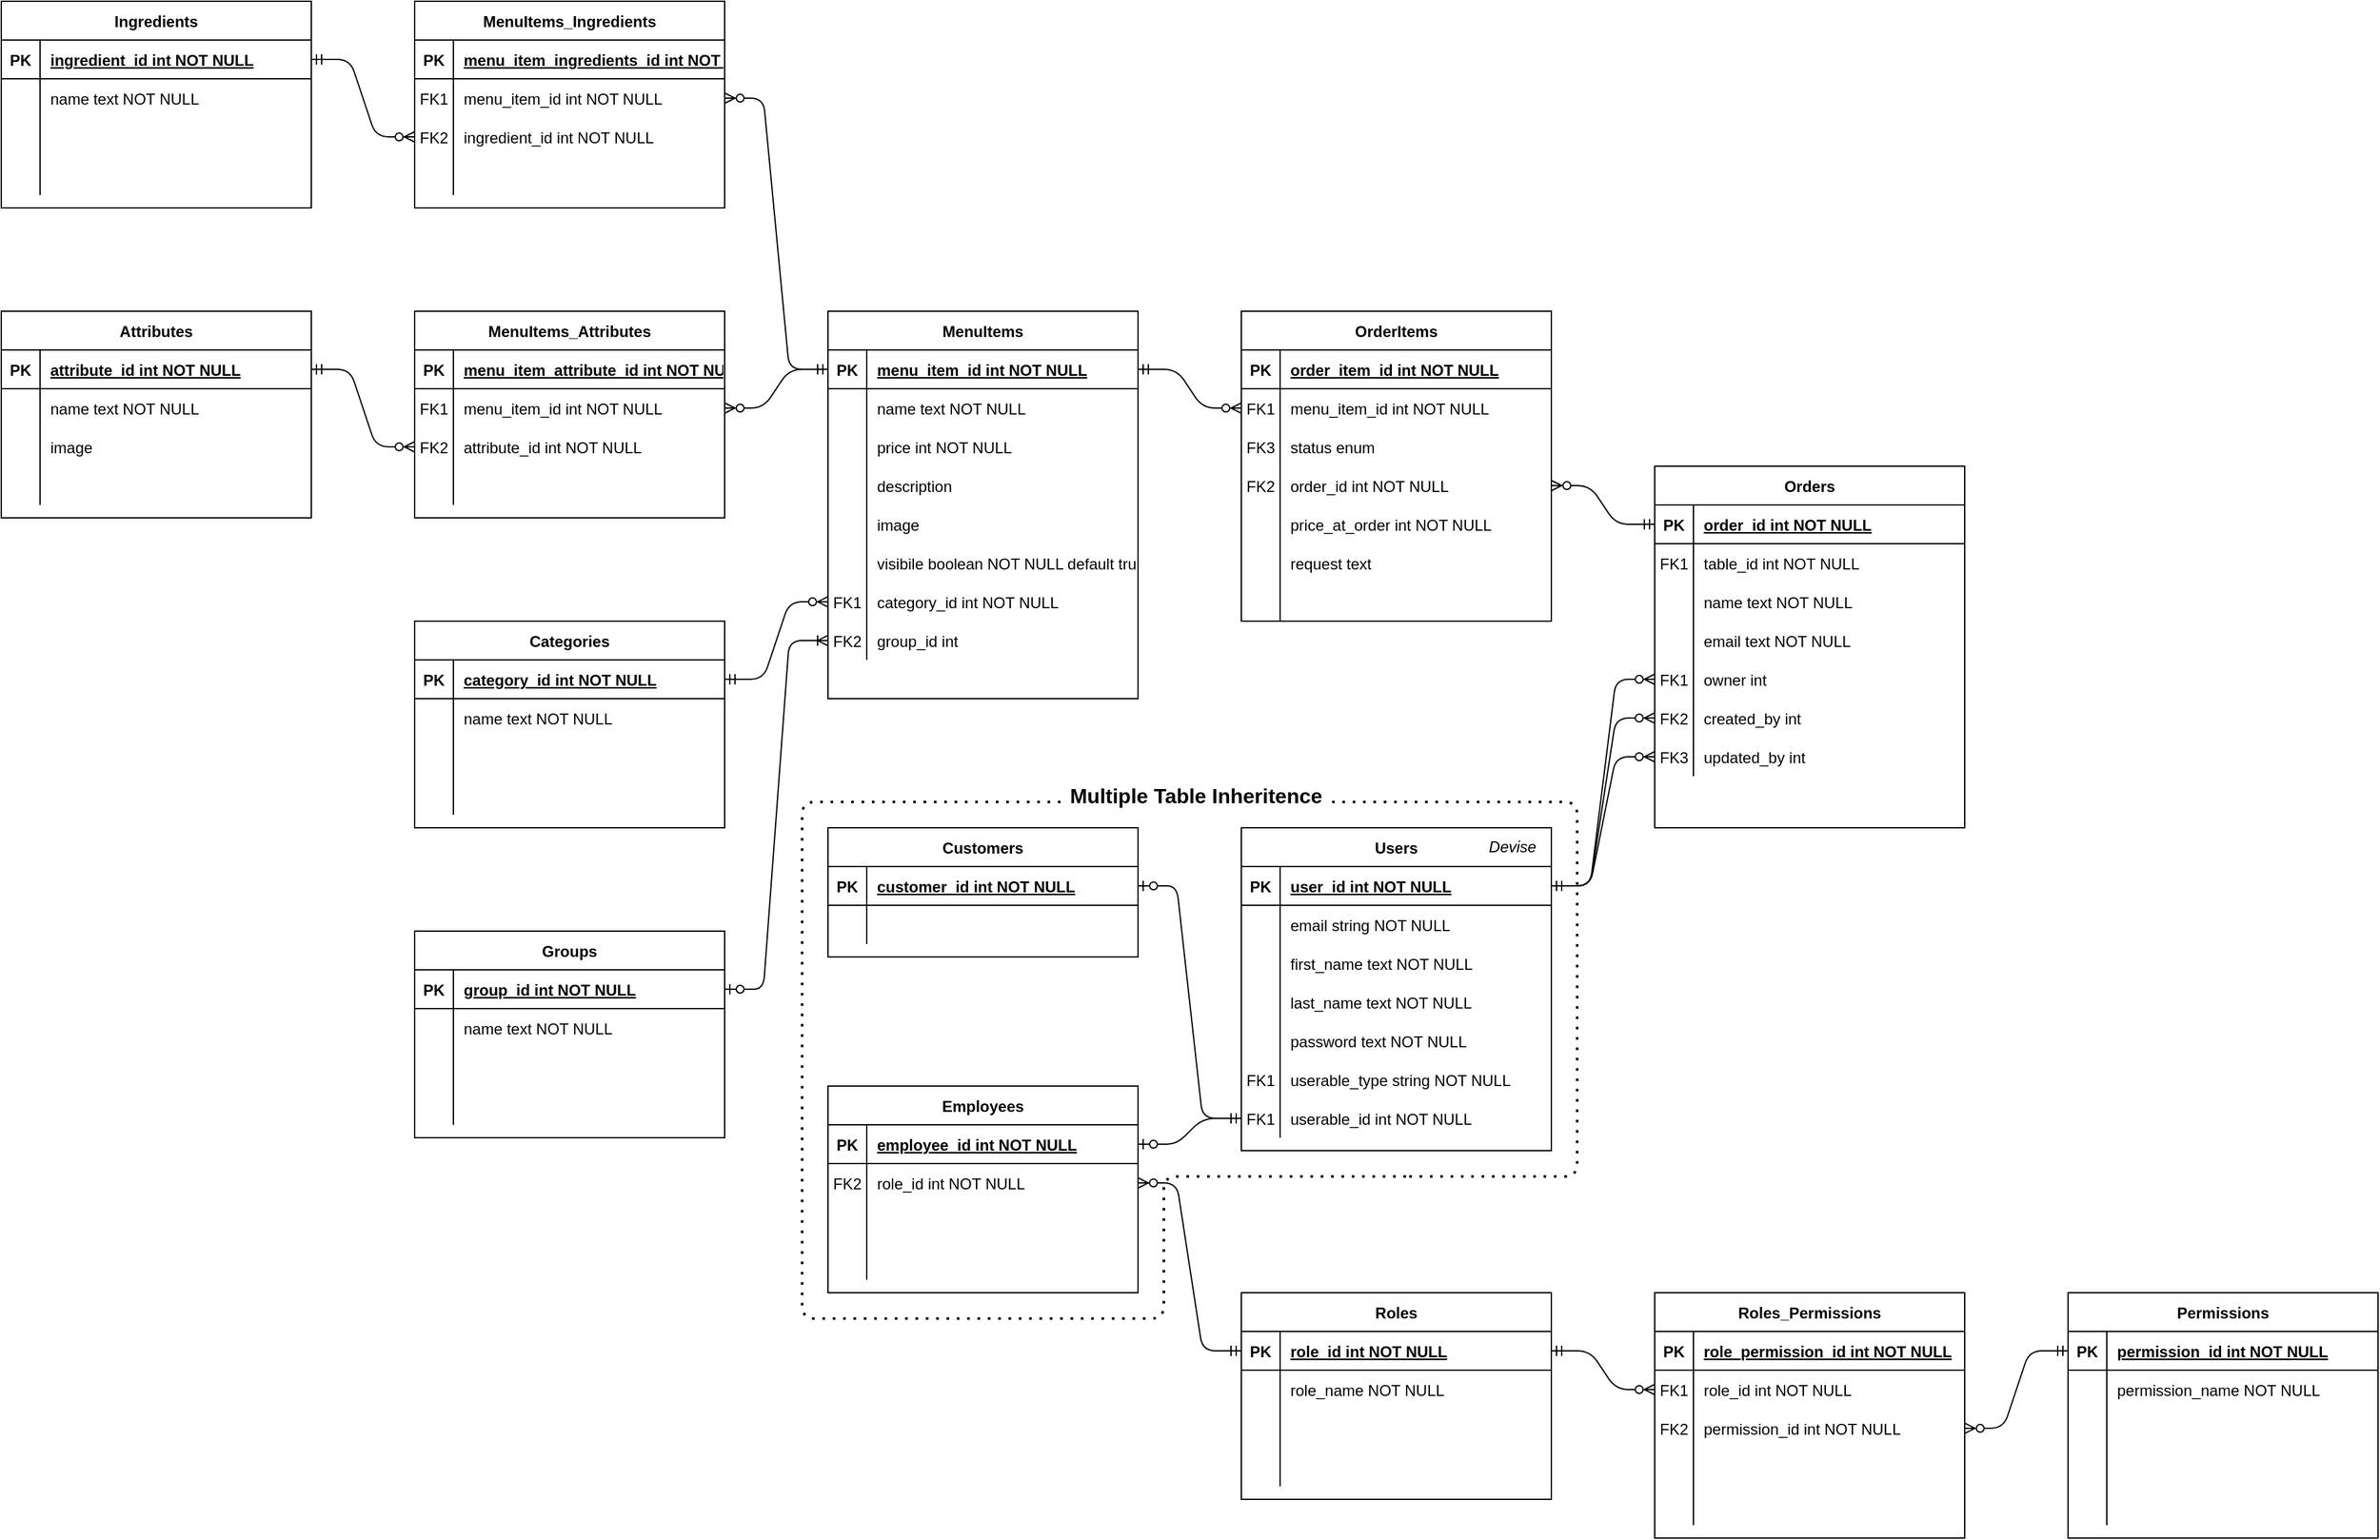 <mxfile version="15.4.0" type="device"><diagram id="R2lEEEUBdFMjLlhIrx00" name="Page-1"><mxGraphModel dx="1854" dy="1960" grid="1" gridSize="10" guides="1" tooltips="1" connect="1" arrows="1" fold="1" page="1" pageScale="1" pageWidth="1169" pageHeight="827" math="0" shadow="0" extFonts="Permanent Marker^https://fonts.googleapis.com/css?family=Permanent+Marker"><root><mxCell id="0"/><mxCell id="1" parent="0"/><mxCell id="C-vyLk0tnHw3VtMMgP7b-2" value="Orders" style="shape=table;startSize=30;container=1;collapsible=1;childLayout=tableLayout;fixedRows=1;rowLines=0;fontStyle=1;align=center;resizeLast=1;" parent="1" vertex="1"><mxGeometry x="1360" y="440" width="240" height="280" as="geometry"/></mxCell><mxCell id="C-vyLk0tnHw3VtMMgP7b-3" value="" style="shape=partialRectangle;collapsible=0;dropTarget=0;pointerEvents=0;fillColor=none;points=[[0,0.5],[1,0.5]];portConstraint=eastwest;top=0;left=0;right=0;bottom=1;" parent="C-vyLk0tnHw3VtMMgP7b-2" vertex="1"><mxGeometry y="30" width="240" height="30" as="geometry"/></mxCell><mxCell id="C-vyLk0tnHw3VtMMgP7b-4" value="PK" style="shape=partialRectangle;overflow=hidden;connectable=0;fillColor=none;top=0;left=0;bottom=0;right=0;fontStyle=1;" parent="C-vyLk0tnHw3VtMMgP7b-3" vertex="1"><mxGeometry width="30" height="30" as="geometry"><mxRectangle width="30" height="30" as="alternateBounds"/></mxGeometry></mxCell><mxCell id="C-vyLk0tnHw3VtMMgP7b-5" value="order_id int NOT NULL " style="shape=partialRectangle;overflow=hidden;connectable=0;fillColor=none;top=0;left=0;bottom=0;right=0;align=left;spacingLeft=6;fontStyle=5;" parent="C-vyLk0tnHw3VtMMgP7b-3" vertex="1"><mxGeometry x="30" width="210" height="30" as="geometry"><mxRectangle width="210" height="30" as="alternateBounds"/></mxGeometry></mxCell><mxCell id="cEDRFsdrlJiYOu_tqpBT-16" value="" style="shape=partialRectangle;collapsible=0;dropTarget=0;pointerEvents=0;fillColor=none;points=[[0,0.5],[1,0.5]];portConstraint=eastwest;top=0;left=0;right=0;bottom=0;" parent="C-vyLk0tnHw3VtMMgP7b-2" vertex="1"><mxGeometry y="60" width="240" height="30" as="geometry"/></mxCell><mxCell id="cEDRFsdrlJiYOu_tqpBT-17" value="FK1" style="shape=partialRectangle;overflow=hidden;connectable=0;fillColor=none;top=0;left=0;bottom=0;right=0;" parent="cEDRFsdrlJiYOu_tqpBT-16" vertex="1"><mxGeometry width="30" height="30" as="geometry"><mxRectangle width="30" height="30" as="alternateBounds"/></mxGeometry></mxCell><mxCell id="cEDRFsdrlJiYOu_tqpBT-18" value="table_id int NOT NULL" style="shape=partialRectangle;overflow=hidden;connectable=0;fillColor=none;top=0;left=0;bottom=0;right=0;align=left;spacingLeft=6;" parent="cEDRFsdrlJiYOu_tqpBT-16" vertex="1"><mxGeometry x="30" width="210" height="30" as="geometry"><mxRectangle width="210" height="30" as="alternateBounds"/></mxGeometry></mxCell><mxCell id="C-vyLk0tnHw3VtMMgP7b-6" value="" style="shape=partialRectangle;collapsible=0;dropTarget=0;pointerEvents=0;fillColor=none;points=[[0,0.5],[1,0.5]];portConstraint=eastwest;top=0;left=0;right=0;bottom=0;" parent="C-vyLk0tnHw3VtMMgP7b-2" vertex="1"><mxGeometry y="90" width="240" height="30" as="geometry"/></mxCell><mxCell id="C-vyLk0tnHw3VtMMgP7b-7" value="" style="shape=partialRectangle;overflow=hidden;connectable=0;fillColor=none;top=0;left=0;bottom=0;right=0;" parent="C-vyLk0tnHw3VtMMgP7b-6" vertex="1"><mxGeometry width="30" height="30" as="geometry"><mxRectangle width="30" height="30" as="alternateBounds"/></mxGeometry></mxCell><mxCell id="C-vyLk0tnHw3VtMMgP7b-8" value="name text NOT NULL" style="shape=partialRectangle;overflow=hidden;connectable=0;fillColor=none;top=0;left=0;bottom=0;right=0;align=left;spacingLeft=6;" parent="C-vyLk0tnHw3VtMMgP7b-6" vertex="1"><mxGeometry x="30" width="210" height="30" as="geometry"><mxRectangle width="210" height="30" as="alternateBounds"/></mxGeometry></mxCell><mxCell id="cEDRFsdrlJiYOu_tqpBT-345" value="" style="shape=partialRectangle;collapsible=0;dropTarget=0;pointerEvents=0;fillColor=none;points=[[0,0.5],[1,0.5]];portConstraint=eastwest;top=0;left=0;right=0;bottom=0;" parent="C-vyLk0tnHw3VtMMgP7b-2" vertex="1"><mxGeometry y="120" width="240" height="30" as="geometry"/></mxCell><mxCell id="cEDRFsdrlJiYOu_tqpBT-346" value="" style="shape=partialRectangle;overflow=hidden;connectable=0;fillColor=none;top=0;left=0;bottom=0;right=0;" parent="cEDRFsdrlJiYOu_tqpBT-345" vertex="1"><mxGeometry width="30" height="30" as="geometry"><mxRectangle width="30" height="30" as="alternateBounds"/></mxGeometry></mxCell><mxCell id="cEDRFsdrlJiYOu_tqpBT-347" value="email text NOT NULL" style="shape=partialRectangle;overflow=hidden;connectable=0;fillColor=none;top=0;left=0;bottom=0;right=0;align=left;spacingLeft=6;" parent="cEDRFsdrlJiYOu_tqpBT-345" vertex="1"><mxGeometry x="30" width="210" height="30" as="geometry"><mxRectangle width="210" height="30" as="alternateBounds"/></mxGeometry></mxCell><mxCell id="cB0tA4vdZnYGilKDKcmW-9" value="" style="shape=partialRectangle;collapsible=0;dropTarget=0;pointerEvents=0;fillColor=none;points=[[0,0.5],[1,0.5]];portConstraint=eastwest;top=0;left=0;right=0;bottom=0;" vertex="1" parent="C-vyLk0tnHw3VtMMgP7b-2"><mxGeometry y="150" width="240" height="30" as="geometry"/></mxCell><mxCell id="cB0tA4vdZnYGilKDKcmW-10" value="FK1" style="shape=partialRectangle;overflow=hidden;connectable=0;fillColor=none;top=0;left=0;bottom=0;right=0;" vertex="1" parent="cB0tA4vdZnYGilKDKcmW-9"><mxGeometry width="30" height="30" as="geometry"><mxRectangle width="30" height="30" as="alternateBounds"/></mxGeometry></mxCell><mxCell id="cB0tA4vdZnYGilKDKcmW-11" value="owner int" style="shape=partialRectangle;overflow=hidden;connectable=0;fillColor=none;top=0;left=0;bottom=0;right=0;align=left;spacingLeft=6;" vertex="1" parent="cB0tA4vdZnYGilKDKcmW-9"><mxGeometry x="30" width="210" height="30" as="geometry"><mxRectangle width="210" height="30" as="alternateBounds"/></mxGeometry></mxCell><mxCell id="gPPG7Qt-R-VPo5WVgT88-21" value="" style="shape=partialRectangle;collapsible=0;dropTarget=0;pointerEvents=0;fillColor=none;points=[[0,0.5],[1,0.5]];portConstraint=eastwest;top=0;left=0;right=0;bottom=0;" parent="C-vyLk0tnHw3VtMMgP7b-2" vertex="1"><mxGeometry y="180" width="240" height="30" as="geometry"/></mxCell><mxCell id="gPPG7Qt-R-VPo5WVgT88-22" value="FK2" style="shape=partialRectangle;overflow=hidden;connectable=0;fillColor=none;top=0;left=0;bottom=0;right=0;" parent="gPPG7Qt-R-VPo5WVgT88-21" vertex="1"><mxGeometry width="30" height="30" as="geometry"><mxRectangle width="30" height="30" as="alternateBounds"/></mxGeometry></mxCell><mxCell id="gPPG7Qt-R-VPo5WVgT88-23" value="created_by int" style="shape=partialRectangle;overflow=hidden;connectable=0;fillColor=none;top=0;left=0;bottom=0;right=0;align=left;spacingLeft=6;" parent="gPPG7Qt-R-VPo5WVgT88-21" vertex="1"><mxGeometry x="30" width="210" height="30" as="geometry"><mxRectangle width="210" height="30" as="alternateBounds"/></mxGeometry></mxCell><mxCell id="gPPG7Qt-R-VPo5WVgT88-24" value="" style="shape=partialRectangle;collapsible=0;dropTarget=0;pointerEvents=0;fillColor=none;points=[[0,0.5],[1,0.5]];portConstraint=eastwest;top=0;left=0;right=0;bottom=0;" parent="C-vyLk0tnHw3VtMMgP7b-2" vertex="1"><mxGeometry y="210" width="240" height="30" as="geometry"/></mxCell><mxCell id="gPPG7Qt-R-VPo5WVgT88-25" value="FK3" style="shape=partialRectangle;overflow=hidden;connectable=0;fillColor=none;top=0;left=0;bottom=0;right=0;" parent="gPPG7Qt-R-VPo5WVgT88-24" vertex="1"><mxGeometry width="30" height="30" as="geometry"><mxRectangle width="30" height="30" as="alternateBounds"/></mxGeometry></mxCell><mxCell id="gPPG7Qt-R-VPo5WVgT88-26" value="updated_by int" style="shape=partialRectangle;overflow=hidden;connectable=0;fillColor=none;top=0;left=0;bottom=0;right=0;align=left;spacingLeft=6;" parent="gPPG7Qt-R-VPo5WVgT88-24" vertex="1"><mxGeometry x="30" width="210" height="30" as="geometry"><mxRectangle width="210" height="30" as="alternateBounds"/></mxGeometry></mxCell><mxCell id="C-vyLk0tnHw3VtMMgP7b-13" value="MenuItems" style="shape=table;startSize=30;container=1;collapsible=1;childLayout=tableLayout;fixedRows=1;rowLines=0;fontStyle=1;align=center;resizeLast=1;" parent="1" vertex="1"><mxGeometry x="720" y="320" width="240" height="300" as="geometry"/></mxCell><mxCell id="C-vyLk0tnHw3VtMMgP7b-14" value="" style="shape=partialRectangle;collapsible=0;dropTarget=0;pointerEvents=0;fillColor=none;points=[[0,0.5],[1,0.5]];portConstraint=eastwest;top=0;left=0;right=0;bottom=1;" parent="C-vyLk0tnHw3VtMMgP7b-13" vertex="1"><mxGeometry y="30" width="240" height="30" as="geometry"/></mxCell><mxCell id="C-vyLk0tnHw3VtMMgP7b-15" value="PK" style="shape=partialRectangle;overflow=hidden;connectable=0;fillColor=none;top=0;left=0;bottom=0;right=0;fontStyle=1;" parent="C-vyLk0tnHw3VtMMgP7b-14" vertex="1"><mxGeometry width="30" height="30" as="geometry"><mxRectangle width="30" height="30" as="alternateBounds"/></mxGeometry></mxCell><mxCell id="C-vyLk0tnHw3VtMMgP7b-16" value="menu_item_id int NOT NULL " style="shape=partialRectangle;overflow=hidden;connectable=0;fillColor=none;top=0;left=0;bottom=0;right=0;align=left;spacingLeft=6;fontStyle=5;" parent="C-vyLk0tnHw3VtMMgP7b-14" vertex="1"><mxGeometry x="30" width="210" height="30" as="geometry"><mxRectangle width="210" height="30" as="alternateBounds"/></mxGeometry></mxCell><mxCell id="cEDRFsdrlJiYOu_tqpBT-213" value="" style="shape=partialRectangle;collapsible=0;dropTarget=0;pointerEvents=0;fillColor=none;points=[[0,0.5],[1,0.5]];portConstraint=eastwest;top=0;left=0;right=0;bottom=0;" parent="C-vyLk0tnHw3VtMMgP7b-13" vertex="1"><mxGeometry y="60" width="240" height="30" as="geometry"/></mxCell><mxCell id="cEDRFsdrlJiYOu_tqpBT-214" value="" style="shape=partialRectangle;overflow=hidden;connectable=0;fillColor=none;top=0;left=0;bottom=0;right=0;" parent="cEDRFsdrlJiYOu_tqpBT-213" vertex="1"><mxGeometry width="30" height="30" as="geometry"><mxRectangle width="30" height="30" as="alternateBounds"/></mxGeometry></mxCell><mxCell id="cEDRFsdrlJiYOu_tqpBT-215" value="name text NOT NULL" style="shape=partialRectangle;overflow=hidden;connectable=0;fillColor=none;top=0;left=0;bottom=0;right=0;align=left;spacingLeft=6;" parent="cEDRFsdrlJiYOu_tqpBT-213" vertex="1"><mxGeometry x="30" width="210" height="30" as="geometry"><mxRectangle width="210" height="30" as="alternateBounds"/></mxGeometry></mxCell><mxCell id="cEDRFsdrlJiYOu_tqpBT-1" value="" style="shape=partialRectangle;collapsible=0;dropTarget=0;pointerEvents=0;fillColor=none;points=[[0,0.5],[1,0.5]];portConstraint=eastwest;top=0;left=0;right=0;bottom=0;" parent="C-vyLk0tnHw3VtMMgP7b-13" vertex="1"><mxGeometry y="90" width="240" height="30" as="geometry"/></mxCell><mxCell id="cEDRFsdrlJiYOu_tqpBT-2" value="" style="shape=partialRectangle;overflow=hidden;connectable=0;fillColor=none;top=0;left=0;bottom=0;right=0;" parent="cEDRFsdrlJiYOu_tqpBT-1" vertex="1"><mxGeometry width="30" height="30" as="geometry"><mxRectangle width="30" height="30" as="alternateBounds"/></mxGeometry></mxCell><mxCell id="cEDRFsdrlJiYOu_tqpBT-3" value="price int NOT NULL" style="shape=partialRectangle;overflow=hidden;connectable=0;fillColor=none;top=0;left=0;bottom=0;right=0;align=left;spacingLeft=6;" parent="cEDRFsdrlJiYOu_tqpBT-1" vertex="1"><mxGeometry x="30" width="210" height="30" as="geometry"><mxRectangle width="210" height="30" as="alternateBounds"/></mxGeometry></mxCell><mxCell id="cEDRFsdrlJiYOu_tqpBT-4" value="" style="shape=partialRectangle;collapsible=0;dropTarget=0;pointerEvents=0;fillColor=none;points=[[0,0.5],[1,0.5]];portConstraint=eastwest;top=0;left=0;right=0;bottom=0;" parent="C-vyLk0tnHw3VtMMgP7b-13" vertex="1"><mxGeometry y="120" width="240" height="30" as="geometry"/></mxCell><mxCell id="cEDRFsdrlJiYOu_tqpBT-5" value="" style="shape=partialRectangle;overflow=hidden;connectable=0;fillColor=none;top=0;left=0;bottom=0;right=0;" parent="cEDRFsdrlJiYOu_tqpBT-4" vertex="1"><mxGeometry width="30" height="30" as="geometry"><mxRectangle width="30" height="30" as="alternateBounds"/></mxGeometry></mxCell><mxCell id="cEDRFsdrlJiYOu_tqpBT-6" value="description" style="shape=partialRectangle;overflow=hidden;connectable=0;fillColor=none;top=0;left=0;bottom=0;right=0;align=left;spacingLeft=6;" parent="cEDRFsdrlJiYOu_tqpBT-4" vertex="1"><mxGeometry x="30" width="210" height="30" as="geometry"><mxRectangle width="210" height="30" as="alternateBounds"/></mxGeometry></mxCell><mxCell id="cEDRFsdrlJiYOu_tqpBT-145" value="" style="shape=partialRectangle;collapsible=0;dropTarget=0;pointerEvents=0;fillColor=none;points=[[0,0.5],[1,0.5]];portConstraint=eastwest;top=0;left=0;right=0;bottom=0;" parent="C-vyLk0tnHw3VtMMgP7b-13" vertex="1"><mxGeometry y="150" width="240" height="30" as="geometry"/></mxCell><mxCell id="cEDRFsdrlJiYOu_tqpBT-146" value="" style="shape=partialRectangle;overflow=hidden;connectable=0;fillColor=none;top=0;left=0;bottom=0;right=0;" parent="cEDRFsdrlJiYOu_tqpBT-145" vertex="1"><mxGeometry width="30" height="30" as="geometry"><mxRectangle width="30" height="30" as="alternateBounds"/></mxGeometry></mxCell><mxCell id="cEDRFsdrlJiYOu_tqpBT-147" value="image" style="shape=partialRectangle;overflow=hidden;connectable=0;fillColor=none;top=0;left=0;bottom=0;right=0;align=left;spacingLeft=6;" parent="cEDRFsdrlJiYOu_tqpBT-145" vertex="1"><mxGeometry x="30" width="210" height="30" as="geometry"><mxRectangle width="210" height="30" as="alternateBounds"/></mxGeometry></mxCell><mxCell id="cEDRFsdrlJiYOu_tqpBT-230" value="" style="shape=partialRectangle;collapsible=0;dropTarget=0;pointerEvents=0;fillColor=none;points=[[0,0.5],[1,0.5]];portConstraint=eastwest;top=0;left=0;right=0;bottom=0;" parent="C-vyLk0tnHw3VtMMgP7b-13" vertex="1"><mxGeometry y="180" width="240" height="30" as="geometry"/></mxCell><mxCell id="cEDRFsdrlJiYOu_tqpBT-231" value="" style="shape=partialRectangle;overflow=hidden;connectable=0;fillColor=none;top=0;left=0;bottom=0;right=0;" parent="cEDRFsdrlJiYOu_tqpBT-230" vertex="1"><mxGeometry width="30" height="30" as="geometry"><mxRectangle width="30" height="30" as="alternateBounds"/></mxGeometry></mxCell><mxCell id="cEDRFsdrlJiYOu_tqpBT-232" value="visibile boolean NOT NULL default true" style="shape=partialRectangle;overflow=hidden;connectable=0;fillColor=none;top=0;left=0;bottom=0;right=0;align=left;spacingLeft=6;" parent="cEDRFsdrlJiYOu_tqpBT-230" vertex="1"><mxGeometry x="30" width="210" height="30" as="geometry"><mxRectangle width="210" height="30" as="alternateBounds"/></mxGeometry></mxCell><mxCell id="C-vyLk0tnHw3VtMMgP7b-20" value="" style="shape=partialRectangle;collapsible=0;dropTarget=0;pointerEvents=0;fillColor=none;points=[[0,0.5],[1,0.5]];portConstraint=eastwest;top=0;left=0;right=0;bottom=0;" parent="C-vyLk0tnHw3VtMMgP7b-13" vertex="1"><mxGeometry y="210" width="240" height="30" as="geometry"/></mxCell><mxCell id="C-vyLk0tnHw3VtMMgP7b-21" value="FK1" style="shape=partialRectangle;overflow=hidden;connectable=0;fillColor=none;top=0;left=0;bottom=0;right=0;" parent="C-vyLk0tnHw3VtMMgP7b-20" vertex="1"><mxGeometry width="30" height="30" as="geometry"><mxRectangle width="30" height="30" as="alternateBounds"/></mxGeometry></mxCell><mxCell id="C-vyLk0tnHw3VtMMgP7b-22" value="category_id int NOT NULL" style="shape=partialRectangle;overflow=hidden;connectable=0;fillColor=none;top=0;left=0;bottom=0;right=0;align=left;spacingLeft=6;" parent="C-vyLk0tnHw3VtMMgP7b-20" vertex="1"><mxGeometry x="30" width="210" height="30" as="geometry"><mxRectangle width="210" height="30" as="alternateBounds"/></mxGeometry></mxCell><mxCell id="cEDRFsdrlJiYOu_tqpBT-261" value="" style="shape=partialRectangle;collapsible=0;dropTarget=0;pointerEvents=0;fillColor=none;points=[[0,0.5],[1,0.5]];portConstraint=eastwest;top=0;left=0;right=0;bottom=0;" parent="C-vyLk0tnHw3VtMMgP7b-13" vertex="1"><mxGeometry y="240" width="240" height="30" as="geometry"/></mxCell><mxCell id="cEDRFsdrlJiYOu_tqpBT-262" value="FK2" style="shape=partialRectangle;overflow=hidden;connectable=0;fillColor=none;top=0;left=0;bottom=0;right=0;" parent="cEDRFsdrlJiYOu_tqpBT-261" vertex="1"><mxGeometry width="30" height="30" as="geometry"><mxRectangle width="30" height="30" as="alternateBounds"/></mxGeometry></mxCell><mxCell id="cEDRFsdrlJiYOu_tqpBT-263" value="group_id int" style="shape=partialRectangle;overflow=hidden;connectable=0;fillColor=none;top=0;left=0;bottom=0;right=0;align=left;spacingLeft=6;" parent="cEDRFsdrlJiYOu_tqpBT-261" vertex="1"><mxGeometry x="30" width="210" height="30" as="geometry"><mxRectangle width="210" height="30" as="alternateBounds"/></mxGeometry></mxCell><mxCell id="C-vyLk0tnHw3VtMMgP7b-23" value="Users" style="shape=table;startSize=30;container=1;collapsible=1;childLayout=tableLayout;fixedRows=1;rowLines=0;fontStyle=1;align=center;resizeLast=1;" parent="1" vertex="1"><mxGeometry x="1040" y="720" width="240" height="250" as="geometry"/></mxCell><mxCell id="C-vyLk0tnHw3VtMMgP7b-24" value="" style="shape=partialRectangle;collapsible=0;dropTarget=0;pointerEvents=0;fillColor=none;points=[[0,0.5],[1,0.5]];portConstraint=eastwest;top=0;left=0;right=0;bottom=1;" parent="C-vyLk0tnHw3VtMMgP7b-23" vertex="1"><mxGeometry y="30" width="240" height="30" as="geometry"/></mxCell><mxCell id="C-vyLk0tnHw3VtMMgP7b-25" value="PK" style="shape=partialRectangle;overflow=hidden;connectable=0;fillColor=none;top=0;left=0;bottom=0;right=0;fontStyle=1;" parent="C-vyLk0tnHw3VtMMgP7b-24" vertex="1"><mxGeometry width="30" height="30" as="geometry"><mxRectangle width="30" height="30" as="alternateBounds"/></mxGeometry></mxCell><mxCell id="C-vyLk0tnHw3VtMMgP7b-26" value="user_id int NOT NULL " style="shape=partialRectangle;overflow=hidden;connectable=0;fillColor=none;top=0;left=0;bottom=0;right=0;align=left;spacingLeft=6;fontStyle=5;" parent="C-vyLk0tnHw3VtMMgP7b-24" vertex="1"><mxGeometry x="30" width="210" height="30" as="geometry"><mxRectangle width="210" height="30" as="alternateBounds"/></mxGeometry></mxCell><mxCell id="C-vyLk0tnHw3VtMMgP7b-27" value="" style="shape=partialRectangle;collapsible=0;dropTarget=0;pointerEvents=0;fillColor=none;points=[[0,0.5],[1,0.5]];portConstraint=eastwest;top=0;left=0;right=0;bottom=0;" parent="C-vyLk0tnHw3VtMMgP7b-23" vertex="1"><mxGeometry y="60" width="240" height="30" as="geometry"/></mxCell><mxCell id="C-vyLk0tnHw3VtMMgP7b-28" value="" style="shape=partialRectangle;overflow=hidden;connectable=0;fillColor=none;top=0;left=0;bottom=0;right=0;" parent="C-vyLk0tnHw3VtMMgP7b-27" vertex="1"><mxGeometry width="30" height="30" as="geometry"><mxRectangle width="30" height="30" as="alternateBounds"/></mxGeometry></mxCell><mxCell id="C-vyLk0tnHw3VtMMgP7b-29" value="email string NOT NULL" style="shape=partialRectangle;overflow=hidden;connectable=0;fillColor=none;top=0;left=0;bottom=0;right=0;align=left;spacingLeft=6;" parent="C-vyLk0tnHw3VtMMgP7b-27" vertex="1"><mxGeometry x="30" width="210" height="30" as="geometry"><mxRectangle width="210" height="30" as="alternateBounds"/></mxGeometry></mxCell><mxCell id="_mnHHgSKKxVnzvj1SHdt-22" value="" style="shape=partialRectangle;collapsible=0;dropTarget=0;pointerEvents=0;fillColor=none;points=[[0,0.5],[1,0.5]];portConstraint=eastwest;top=0;left=0;right=0;bottom=0;" parent="C-vyLk0tnHw3VtMMgP7b-23" vertex="1"><mxGeometry y="90" width="240" height="30" as="geometry"/></mxCell><mxCell id="_mnHHgSKKxVnzvj1SHdt-23" value="" style="shape=partialRectangle;overflow=hidden;connectable=0;fillColor=none;top=0;left=0;bottom=0;right=0;" parent="_mnHHgSKKxVnzvj1SHdt-22" vertex="1"><mxGeometry width="30" height="30" as="geometry"><mxRectangle width="30" height="30" as="alternateBounds"/></mxGeometry></mxCell><mxCell id="_mnHHgSKKxVnzvj1SHdt-24" value="first_name text NOT NULL" style="shape=partialRectangle;overflow=hidden;connectable=0;fillColor=none;top=0;left=0;bottom=0;right=0;align=left;spacingLeft=6;" parent="_mnHHgSKKxVnzvj1SHdt-22" vertex="1"><mxGeometry x="30" width="210" height="30" as="geometry"><mxRectangle width="210" height="30" as="alternateBounds"/></mxGeometry></mxCell><mxCell id="cEDRFsdrlJiYOu_tqpBT-7" value="" style="shape=partialRectangle;collapsible=0;dropTarget=0;pointerEvents=0;fillColor=none;points=[[0,0.5],[1,0.5]];portConstraint=eastwest;top=0;left=0;right=0;bottom=0;" parent="C-vyLk0tnHw3VtMMgP7b-23" vertex="1"><mxGeometry y="120" width="240" height="30" as="geometry"/></mxCell><mxCell id="cEDRFsdrlJiYOu_tqpBT-8" value="" style="shape=partialRectangle;overflow=hidden;connectable=0;fillColor=none;top=0;left=0;bottom=0;right=0;" parent="cEDRFsdrlJiYOu_tqpBT-7" vertex="1"><mxGeometry width="30" height="30" as="geometry"><mxRectangle width="30" height="30" as="alternateBounds"/></mxGeometry></mxCell><mxCell id="cEDRFsdrlJiYOu_tqpBT-9" value="last_name text NOT NULL" style="shape=partialRectangle;overflow=hidden;connectable=0;fillColor=none;top=0;left=0;bottom=0;right=0;align=left;spacingLeft=6;" parent="cEDRFsdrlJiYOu_tqpBT-7" vertex="1"><mxGeometry x="30" width="210" height="30" as="geometry"><mxRectangle width="210" height="30" as="alternateBounds"/></mxGeometry></mxCell><mxCell id="cEDRFsdrlJiYOu_tqpBT-348" value="" style="shape=partialRectangle;collapsible=0;dropTarget=0;pointerEvents=0;fillColor=none;points=[[0,0.5],[1,0.5]];portConstraint=eastwest;top=0;left=0;right=0;bottom=0;" parent="C-vyLk0tnHw3VtMMgP7b-23" vertex="1"><mxGeometry y="150" width="240" height="30" as="geometry"/></mxCell><mxCell id="cEDRFsdrlJiYOu_tqpBT-349" value="" style="shape=partialRectangle;overflow=hidden;connectable=0;fillColor=none;top=0;left=0;bottom=0;right=0;" parent="cEDRFsdrlJiYOu_tqpBT-348" vertex="1"><mxGeometry width="30" height="30" as="geometry"><mxRectangle width="30" height="30" as="alternateBounds"/></mxGeometry></mxCell><mxCell id="cEDRFsdrlJiYOu_tqpBT-350" value="password text NOT NULL" style="shape=partialRectangle;overflow=hidden;connectable=0;fillColor=none;top=0;left=0;bottom=0;right=0;align=left;spacingLeft=6;" parent="cEDRFsdrlJiYOu_tqpBT-348" vertex="1"><mxGeometry x="30" width="210" height="30" as="geometry"><mxRectangle width="210" height="30" as="alternateBounds"/></mxGeometry></mxCell><mxCell id="cB0tA4vdZnYGilKDKcmW-1" value="" style="shape=partialRectangle;collapsible=0;dropTarget=0;pointerEvents=0;fillColor=none;points=[[0,0.5],[1,0.5]];portConstraint=eastwest;top=0;left=0;right=0;bottom=0;" vertex="1" parent="C-vyLk0tnHw3VtMMgP7b-23"><mxGeometry y="180" width="240" height="30" as="geometry"/></mxCell><mxCell id="cB0tA4vdZnYGilKDKcmW-2" value="FK1" style="shape=partialRectangle;overflow=hidden;connectable=0;fillColor=none;top=0;left=0;bottom=0;right=0;" vertex="1" parent="cB0tA4vdZnYGilKDKcmW-1"><mxGeometry width="30" height="30" as="geometry"><mxRectangle width="30" height="30" as="alternateBounds"/></mxGeometry></mxCell><mxCell id="cB0tA4vdZnYGilKDKcmW-3" value="userable_type string NOT NULL" style="shape=partialRectangle;overflow=hidden;connectable=0;fillColor=none;top=0;left=0;bottom=0;right=0;align=left;spacingLeft=6;" vertex="1" parent="cB0tA4vdZnYGilKDKcmW-1"><mxGeometry x="30" width="210" height="30" as="geometry"><mxRectangle width="210" height="30" as="alternateBounds"/></mxGeometry></mxCell><mxCell id="cB0tA4vdZnYGilKDKcmW-4" value="" style="shape=partialRectangle;collapsible=0;dropTarget=0;pointerEvents=0;fillColor=none;points=[[0,0.5],[1,0.5]];portConstraint=eastwest;top=0;left=0;right=0;bottom=0;" vertex="1" parent="C-vyLk0tnHw3VtMMgP7b-23"><mxGeometry y="210" width="240" height="30" as="geometry"/></mxCell><mxCell id="cB0tA4vdZnYGilKDKcmW-5" value="FK1" style="shape=partialRectangle;overflow=hidden;connectable=0;fillColor=none;top=0;left=0;bottom=0;right=0;" vertex="1" parent="cB0tA4vdZnYGilKDKcmW-4"><mxGeometry width="30" height="30" as="geometry"><mxRectangle width="30" height="30" as="alternateBounds"/></mxGeometry></mxCell><mxCell id="cB0tA4vdZnYGilKDKcmW-6" value="userable_id int NOT NULL" style="shape=partialRectangle;overflow=hidden;connectable=0;fillColor=none;top=0;left=0;bottom=0;right=0;align=left;spacingLeft=6;" vertex="1" parent="cB0tA4vdZnYGilKDKcmW-4"><mxGeometry x="30" width="210" height="30" as="geometry"><mxRectangle width="210" height="30" as="alternateBounds"/></mxGeometry></mxCell><mxCell id="cEDRFsdrlJiYOu_tqpBT-25" value="Roles" style="shape=table;startSize=30;container=1;collapsible=1;childLayout=tableLayout;fixedRows=1;rowLines=0;fontStyle=1;align=center;resizeLast=1;" parent="1" vertex="1"><mxGeometry x="1040" y="1080" width="240" height="160" as="geometry"/></mxCell><mxCell id="cEDRFsdrlJiYOu_tqpBT-26" value="" style="shape=partialRectangle;collapsible=0;dropTarget=0;pointerEvents=0;fillColor=none;points=[[0,0.5],[1,0.5]];portConstraint=eastwest;top=0;left=0;right=0;bottom=1;" parent="cEDRFsdrlJiYOu_tqpBT-25" vertex="1"><mxGeometry y="30" width="240" height="30" as="geometry"/></mxCell><mxCell id="cEDRFsdrlJiYOu_tqpBT-27" value="PK" style="shape=partialRectangle;overflow=hidden;connectable=0;fillColor=none;top=0;left=0;bottom=0;right=0;fontStyle=1;" parent="cEDRFsdrlJiYOu_tqpBT-26" vertex="1"><mxGeometry width="30" height="30" as="geometry"><mxRectangle width="30" height="30" as="alternateBounds"/></mxGeometry></mxCell><mxCell id="cEDRFsdrlJiYOu_tqpBT-28" value="role_id int NOT NULL " style="shape=partialRectangle;overflow=hidden;connectable=0;fillColor=none;top=0;left=0;bottom=0;right=0;align=left;spacingLeft=6;fontStyle=5;" parent="cEDRFsdrlJiYOu_tqpBT-26" vertex="1"><mxGeometry x="30" width="210" height="30" as="geometry"><mxRectangle width="210" height="30" as="alternateBounds"/></mxGeometry></mxCell><mxCell id="cEDRFsdrlJiYOu_tqpBT-29" value="" style="shape=partialRectangle;collapsible=0;dropTarget=0;pointerEvents=0;fillColor=none;points=[[0,0.5],[1,0.5]];portConstraint=eastwest;top=0;left=0;right=0;bottom=0;" parent="cEDRFsdrlJiYOu_tqpBT-25" vertex="1"><mxGeometry y="60" width="240" height="30" as="geometry"/></mxCell><mxCell id="cEDRFsdrlJiYOu_tqpBT-30" value="" style="shape=partialRectangle;overflow=hidden;connectable=0;fillColor=none;top=0;left=0;bottom=0;right=0;" parent="cEDRFsdrlJiYOu_tqpBT-29" vertex="1"><mxGeometry width="30" height="30" as="geometry"><mxRectangle width="30" height="30" as="alternateBounds"/></mxGeometry></mxCell><mxCell id="cEDRFsdrlJiYOu_tqpBT-31" value="role_name NOT NULL" style="shape=partialRectangle;overflow=hidden;connectable=0;fillColor=none;top=0;left=0;bottom=0;right=0;align=left;spacingLeft=6;" parent="cEDRFsdrlJiYOu_tqpBT-29" vertex="1"><mxGeometry x="30" width="210" height="30" as="geometry"><mxRectangle width="210" height="30" as="alternateBounds"/></mxGeometry></mxCell><mxCell id="cEDRFsdrlJiYOu_tqpBT-35" value="" style="shape=partialRectangle;collapsible=0;dropTarget=0;pointerEvents=0;fillColor=none;points=[[0,0.5],[1,0.5]];portConstraint=eastwest;top=0;left=0;right=0;bottom=0;" parent="cEDRFsdrlJiYOu_tqpBT-25" vertex="1"><mxGeometry y="90" width="240" height="30" as="geometry"/></mxCell><mxCell id="cEDRFsdrlJiYOu_tqpBT-36" value="" style="shape=partialRectangle;overflow=hidden;connectable=0;fillColor=none;top=0;left=0;bottom=0;right=0;" parent="cEDRFsdrlJiYOu_tqpBT-35" vertex="1"><mxGeometry width="30" height="30" as="geometry"><mxRectangle width="30" height="30" as="alternateBounds"/></mxGeometry></mxCell><mxCell id="cEDRFsdrlJiYOu_tqpBT-37" value="" style="shape=partialRectangle;overflow=hidden;connectable=0;fillColor=none;top=0;left=0;bottom=0;right=0;align=left;spacingLeft=6;" parent="cEDRFsdrlJiYOu_tqpBT-35" vertex="1"><mxGeometry x="30" width="210" height="30" as="geometry"><mxRectangle width="210" height="30" as="alternateBounds"/></mxGeometry></mxCell><mxCell id="cEDRFsdrlJiYOu_tqpBT-38" value="" style="shape=partialRectangle;collapsible=0;dropTarget=0;pointerEvents=0;fillColor=none;points=[[0,0.5],[1,0.5]];portConstraint=eastwest;top=0;left=0;right=0;bottom=0;" parent="cEDRFsdrlJiYOu_tqpBT-25" vertex="1"><mxGeometry y="120" width="240" height="30" as="geometry"/></mxCell><mxCell id="cEDRFsdrlJiYOu_tqpBT-39" value="" style="shape=partialRectangle;overflow=hidden;connectable=0;fillColor=none;top=0;left=0;bottom=0;right=0;" parent="cEDRFsdrlJiYOu_tqpBT-38" vertex="1"><mxGeometry width="30" height="30" as="geometry"><mxRectangle width="30" height="30" as="alternateBounds"/></mxGeometry></mxCell><mxCell id="cEDRFsdrlJiYOu_tqpBT-40" value="" style="shape=partialRectangle;overflow=hidden;connectable=0;fillColor=none;top=0;left=0;bottom=0;right=0;align=left;spacingLeft=6;" parent="cEDRFsdrlJiYOu_tqpBT-38" vertex="1"><mxGeometry x="30" width="210" height="30" as="geometry"><mxRectangle width="210" height="30" as="alternateBounds"/></mxGeometry></mxCell><mxCell id="cEDRFsdrlJiYOu_tqpBT-41" value="" style="edgeStyle=entityRelationEdgeStyle;fontSize=12;html=1;endArrow=ERzeroToMany;startArrow=ERmandOne;rounded=1;exitX=0;exitY=0.5;exitDx=0;exitDy=0;entryX=1;entryY=0.5;entryDx=0;entryDy=0;" parent="1" source="cEDRFsdrlJiYOu_tqpBT-26" target="_mnHHgSKKxVnzvj1SHdt-14" edge="1"><mxGeometry width="100" height="100" relative="1" as="geometry"><mxPoint x="1270" y="965" as="sourcePoint"/><mxPoint x="1610" y="950" as="targetPoint"/></mxGeometry></mxCell><mxCell id="cEDRFsdrlJiYOu_tqpBT-42" value="OrderItems" style="shape=table;startSize=30;container=1;collapsible=1;childLayout=tableLayout;fixedRows=1;rowLines=0;fontStyle=1;align=center;resizeLast=1;" parent="1" vertex="1"><mxGeometry x="1040" y="320" width="240" height="240" as="geometry"/></mxCell><mxCell id="cEDRFsdrlJiYOu_tqpBT-43" value="" style="shape=partialRectangle;collapsible=0;dropTarget=0;pointerEvents=0;fillColor=none;points=[[0,0.5],[1,0.5]];portConstraint=eastwest;top=0;left=0;right=0;bottom=1;" parent="cEDRFsdrlJiYOu_tqpBT-42" vertex="1"><mxGeometry y="30" width="240" height="30" as="geometry"/></mxCell><mxCell id="cEDRFsdrlJiYOu_tqpBT-44" value="PK" style="shape=partialRectangle;overflow=hidden;connectable=0;fillColor=none;top=0;left=0;bottom=0;right=0;fontStyle=1;" parent="cEDRFsdrlJiYOu_tqpBT-43" vertex="1"><mxGeometry width="30" height="30" as="geometry"><mxRectangle width="30" height="30" as="alternateBounds"/></mxGeometry></mxCell><mxCell id="cEDRFsdrlJiYOu_tqpBT-45" value="order_item_id int NOT NULL " style="shape=partialRectangle;overflow=hidden;connectable=0;fillColor=none;top=0;left=0;bottom=0;right=0;align=left;spacingLeft=6;fontStyle=5;" parent="cEDRFsdrlJiYOu_tqpBT-43" vertex="1"><mxGeometry x="30" width="210" height="30" as="geometry"><mxRectangle width="210" height="30" as="alternateBounds"/></mxGeometry></mxCell><mxCell id="cEDRFsdrlJiYOu_tqpBT-46" value="" style="shape=partialRectangle;collapsible=0;dropTarget=0;pointerEvents=0;fillColor=none;points=[[0,0.5],[1,0.5]];portConstraint=eastwest;top=0;left=0;right=0;bottom=0;" parent="cEDRFsdrlJiYOu_tqpBT-42" vertex="1"><mxGeometry y="60" width="240" height="30" as="geometry"/></mxCell><mxCell id="cEDRFsdrlJiYOu_tqpBT-47" value="FK1" style="shape=partialRectangle;overflow=hidden;connectable=0;fillColor=none;top=0;left=0;bottom=0;right=0;" parent="cEDRFsdrlJiYOu_tqpBT-46" vertex="1"><mxGeometry width="30" height="30" as="geometry"><mxRectangle width="30" height="30" as="alternateBounds"/></mxGeometry></mxCell><mxCell id="cEDRFsdrlJiYOu_tqpBT-48" value="menu_item_id int NOT NULL" style="shape=partialRectangle;overflow=hidden;connectable=0;fillColor=none;top=0;left=0;bottom=0;right=0;align=left;spacingLeft=6;" parent="cEDRFsdrlJiYOu_tqpBT-46" vertex="1"><mxGeometry x="30" width="210" height="30" as="geometry"><mxRectangle width="210" height="30" as="alternateBounds"/></mxGeometry></mxCell><mxCell id="cEDRFsdrlJiYOu_tqpBT-55" value="" style="shape=partialRectangle;collapsible=0;dropTarget=0;pointerEvents=0;fillColor=none;points=[[0,0.5],[1,0.5]];portConstraint=eastwest;top=0;left=0;right=0;bottom=0;" parent="cEDRFsdrlJiYOu_tqpBT-42" vertex="1"><mxGeometry y="90" width="240" height="30" as="geometry"/></mxCell><mxCell id="cEDRFsdrlJiYOu_tqpBT-56" value="FK3" style="shape=partialRectangle;overflow=hidden;connectable=0;fillColor=none;top=0;left=0;bottom=0;right=0;" parent="cEDRFsdrlJiYOu_tqpBT-55" vertex="1"><mxGeometry width="30" height="30" as="geometry"><mxRectangle width="30" height="30" as="alternateBounds"/></mxGeometry></mxCell><mxCell id="cEDRFsdrlJiYOu_tqpBT-57" value="status enum" style="shape=partialRectangle;overflow=hidden;connectable=0;fillColor=none;top=0;left=0;bottom=0;right=0;align=left;spacingLeft=6;" parent="cEDRFsdrlJiYOu_tqpBT-55" vertex="1"><mxGeometry x="30" width="210" height="30" as="geometry"><mxRectangle width="210" height="30" as="alternateBounds"/></mxGeometry></mxCell><mxCell id="cEDRFsdrlJiYOu_tqpBT-49" value="" style="shape=partialRectangle;collapsible=0;dropTarget=0;pointerEvents=0;fillColor=none;points=[[0,0.5],[1,0.5]];portConstraint=eastwest;top=0;left=0;right=0;bottom=0;" parent="cEDRFsdrlJiYOu_tqpBT-42" vertex="1"><mxGeometry y="120" width="240" height="30" as="geometry"/></mxCell><mxCell id="cEDRFsdrlJiYOu_tqpBT-50" value="FK2" style="shape=partialRectangle;overflow=hidden;connectable=0;fillColor=none;top=0;left=0;bottom=0;right=0;" parent="cEDRFsdrlJiYOu_tqpBT-49" vertex="1"><mxGeometry width="30" height="30" as="geometry"><mxRectangle width="30" height="30" as="alternateBounds"/></mxGeometry></mxCell><mxCell id="cEDRFsdrlJiYOu_tqpBT-51" value="order_id int NOT NULL" style="shape=partialRectangle;overflow=hidden;connectable=0;fillColor=none;top=0;left=0;bottom=0;right=0;align=left;spacingLeft=6;" parent="cEDRFsdrlJiYOu_tqpBT-49" vertex="1"><mxGeometry x="30" width="210" height="30" as="geometry"><mxRectangle width="210" height="30" as="alternateBounds"/></mxGeometry></mxCell><mxCell id="cEDRFsdrlJiYOu_tqpBT-52" value="" style="shape=partialRectangle;collapsible=0;dropTarget=0;pointerEvents=0;fillColor=none;points=[[0,0.5],[1,0.5]];portConstraint=eastwest;top=0;left=0;right=0;bottom=0;" parent="cEDRFsdrlJiYOu_tqpBT-42" vertex="1"><mxGeometry y="150" width="240" height="30" as="geometry"/></mxCell><mxCell id="cEDRFsdrlJiYOu_tqpBT-53" value="" style="shape=partialRectangle;overflow=hidden;connectable=0;fillColor=none;top=0;left=0;bottom=0;right=0;" parent="cEDRFsdrlJiYOu_tqpBT-52" vertex="1"><mxGeometry width="30" height="30" as="geometry"><mxRectangle width="30" height="30" as="alternateBounds"/></mxGeometry></mxCell><mxCell id="cEDRFsdrlJiYOu_tqpBT-54" value="price_at_order int NOT NULL" style="shape=partialRectangle;overflow=hidden;connectable=0;fillColor=none;top=0;left=0;bottom=0;right=0;align=left;spacingLeft=6;" parent="cEDRFsdrlJiYOu_tqpBT-52" vertex="1"><mxGeometry x="30" width="210" height="30" as="geometry"><mxRectangle width="210" height="30" as="alternateBounds"/></mxGeometry></mxCell><mxCell id="cEDRFsdrlJiYOu_tqpBT-63" value="" style="shape=partialRectangle;collapsible=0;dropTarget=0;pointerEvents=0;fillColor=none;points=[[0,0.5],[1,0.5]];portConstraint=eastwest;top=0;left=0;right=0;bottom=0;" parent="cEDRFsdrlJiYOu_tqpBT-42" vertex="1"><mxGeometry y="180" width="240" height="30" as="geometry"/></mxCell><mxCell id="cEDRFsdrlJiYOu_tqpBT-64" value="    " style="shape=partialRectangle;overflow=hidden;connectable=0;fillColor=none;top=0;left=0;bottom=0;right=0;" parent="cEDRFsdrlJiYOu_tqpBT-63" vertex="1"><mxGeometry width="30" height="30" as="geometry"><mxRectangle width="30" height="30" as="alternateBounds"/></mxGeometry></mxCell><mxCell id="cEDRFsdrlJiYOu_tqpBT-65" value="request text" style="shape=partialRectangle;overflow=hidden;connectable=0;fillColor=none;top=0;left=0;bottom=0;right=0;align=left;spacingLeft=6;" parent="cEDRFsdrlJiYOu_tqpBT-63" vertex="1"><mxGeometry x="30" width="210" height="30" as="geometry"><mxRectangle width="210" height="30" as="alternateBounds"/></mxGeometry></mxCell><mxCell id="cEDRFsdrlJiYOu_tqpBT-58" value="" style="shape=partialRectangle;collapsible=0;dropTarget=0;pointerEvents=0;fillColor=none;points=[[0,0.5],[1,0.5]];portConstraint=eastwest;top=0;left=0;right=0;bottom=0;" parent="cEDRFsdrlJiYOu_tqpBT-42" vertex="1"><mxGeometry y="210" width="240" height="30" as="geometry"/></mxCell><mxCell id="cEDRFsdrlJiYOu_tqpBT-59" value="" style="shape=partialRectangle;overflow=hidden;connectable=0;fillColor=none;top=0;left=0;bottom=0;right=0;" parent="cEDRFsdrlJiYOu_tqpBT-58" vertex="1"><mxGeometry width="30" height="30" as="geometry"><mxRectangle width="30" height="30" as="alternateBounds"/></mxGeometry></mxCell><mxCell id="cEDRFsdrlJiYOu_tqpBT-60" value="" style="shape=partialRectangle;overflow=hidden;connectable=0;fillColor=none;top=0;left=0;bottom=0;right=0;align=left;spacingLeft=6;" parent="cEDRFsdrlJiYOu_tqpBT-58" vertex="1"><mxGeometry x="30" width="210" height="30" as="geometry"><mxRectangle width="210" height="30" as="alternateBounds"/></mxGeometry></mxCell><mxCell id="cEDRFsdrlJiYOu_tqpBT-61" value="" style="edgeStyle=entityRelationEdgeStyle;fontSize=12;html=1;endArrow=ERzeroToMany;startArrow=ERmandOne;rounded=1;entryX=0;entryY=0.5;entryDx=0;entryDy=0;" parent="1" source="C-vyLk0tnHw3VtMMgP7b-14" target="cEDRFsdrlJiYOu_tqpBT-46" edge="1"><mxGeometry width="100" height="100" relative="1" as="geometry"><mxPoint x="1110" y="340" as="sourcePoint"/><mxPoint x="980" y="210" as="targetPoint"/></mxGeometry></mxCell><mxCell id="cEDRFsdrlJiYOu_tqpBT-62" value="" style="edgeStyle=entityRelationEdgeStyle;fontSize=12;html=1;endArrow=ERzeroToMany;startArrow=ERmandOne;rounded=1;exitX=0;exitY=0.5;exitDx=0;exitDy=0;" parent="1" source="C-vyLk0tnHw3VtMMgP7b-3" target="cEDRFsdrlJiYOu_tqpBT-49" edge="1"><mxGeometry width="100" height="100" relative="1" as="geometry"><mxPoint x="1420" y="270" as="sourcePoint"/><mxPoint x="950" y="135" as="targetPoint"/></mxGeometry></mxCell><mxCell id="cEDRFsdrlJiYOu_tqpBT-66" value="Permissions" style="shape=table;startSize=30;container=1;collapsible=1;childLayout=tableLayout;fixedRows=1;rowLines=0;fontStyle=1;align=center;resizeLast=1;" parent="1" vertex="1"><mxGeometry x="1680" y="1080" width="240" height="190" as="geometry"/></mxCell><mxCell id="cEDRFsdrlJiYOu_tqpBT-67" value="" style="shape=partialRectangle;collapsible=0;dropTarget=0;pointerEvents=0;fillColor=none;points=[[0,0.5],[1,0.5]];portConstraint=eastwest;top=0;left=0;right=0;bottom=1;" parent="cEDRFsdrlJiYOu_tqpBT-66" vertex="1"><mxGeometry y="30" width="240" height="30" as="geometry"/></mxCell><mxCell id="cEDRFsdrlJiYOu_tqpBT-68" value="PK" style="shape=partialRectangle;overflow=hidden;connectable=0;fillColor=none;top=0;left=0;bottom=0;right=0;fontStyle=1;" parent="cEDRFsdrlJiYOu_tqpBT-67" vertex="1"><mxGeometry width="30" height="30" as="geometry"><mxRectangle width="30" height="30" as="alternateBounds"/></mxGeometry></mxCell><mxCell id="cEDRFsdrlJiYOu_tqpBT-69" value="permission_id int NOT NULL " style="shape=partialRectangle;overflow=hidden;connectable=0;fillColor=none;top=0;left=0;bottom=0;right=0;align=left;spacingLeft=6;fontStyle=5;" parent="cEDRFsdrlJiYOu_tqpBT-67" vertex="1"><mxGeometry x="30" width="210" height="30" as="geometry"><mxRectangle width="210" height="30" as="alternateBounds"/></mxGeometry></mxCell><mxCell id="cEDRFsdrlJiYOu_tqpBT-70" value="" style="shape=partialRectangle;collapsible=0;dropTarget=0;pointerEvents=0;fillColor=none;points=[[0,0.5],[1,0.5]];portConstraint=eastwest;top=0;left=0;right=0;bottom=0;" parent="cEDRFsdrlJiYOu_tqpBT-66" vertex="1"><mxGeometry y="60" width="240" height="30" as="geometry"/></mxCell><mxCell id="cEDRFsdrlJiYOu_tqpBT-71" value="" style="shape=partialRectangle;overflow=hidden;connectable=0;fillColor=none;top=0;left=0;bottom=0;right=0;" parent="cEDRFsdrlJiYOu_tqpBT-70" vertex="1"><mxGeometry width="30" height="30" as="geometry"><mxRectangle width="30" height="30" as="alternateBounds"/></mxGeometry></mxCell><mxCell id="cEDRFsdrlJiYOu_tqpBT-72" value="permission_name NOT NULL" style="shape=partialRectangle;overflow=hidden;connectable=0;fillColor=none;top=0;left=0;bottom=0;right=0;align=left;spacingLeft=6;" parent="cEDRFsdrlJiYOu_tqpBT-70" vertex="1"><mxGeometry x="30" width="210" height="30" as="geometry"><mxRectangle width="210" height="30" as="alternateBounds"/></mxGeometry></mxCell><mxCell id="cEDRFsdrlJiYOu_tqpBT-73" value="" style="shape=partialRectangle;collapsible=0;dropTarget=0;pointerEvents=0;fillColor=none;points=[[0,0.5],[1,0.5]];portConstraint=eastwest;top=0;left=0;right=0;bottom=0;" parent="cEDRFsdrlJiYOu_tqpBT-66" vertex="1"><mxGeometry y="90" width="240" height="30" as="geometry"/></mxCell><mxCell id="cEDRFsdrlJiYOu_tqpBT-74" value="" style="shape=partialRectangle;overflow=hidden;connectable=0;fillColor=none;top=0;left=0;bottom=0;right=0;" parent="cEDRFsdrlJiYOu_tqpBT-73" vertex="1"><mxGeometry width="30" height="30" as="geometry"><mxRectangle width="30" height="30" as="alternateBounds"/></mxGeometry></mxCell><mxCell id="cEDRFsdrlJiYOu_tqpBT-75" value="" style="shape=partialRectangle;overflow=hidden;connectable=0;fillColor=none;top=0;left=0;bottom=0;right=0;align=left;spacingLeft=6;" parent="cEDRFsdrlJiYOu_tqpBT-73" vertex="1"><mxGeometry x="30" width="210" height="30" as="geometry"><mxRectangle width="210" height="30" as="alternateBounds"/></mxGeometry></mxCell><mxCell id="cEDRFsdrlJiYOu_tqpBT-76" value="" style="shape=partialRectangle;collapsible=0;dropTarget=0;pointerEvents=0;fillColor=none;points=[[0,0.5],[1,0.5]];portConstraint=eastwest;top=0;left=0;right=0;bottom=0;" parent="cEDRFsdrlJiYOu_tqpBT-66" vertex="1"><mxGeometry y="120" width="240" height="30" as="geometry"/></mxCell><mxCell id="cEDRFsdrlJiYOu_tqpBT-77" value="" style="shape=partialRectangle;overflow=hidden;connectable=0;fillColor=none;top=0;left=0;bottom=0;right=0;" parent="cEDRFsdrlJiYOu_tqpBT-76" vertex="1"><mxGeometry width="30" height="30" as="geometry"><mxRectangle width="30" height="30" as="alternateBounds"/></mxGeometry></mxCell><mxCell id="cEDRFsdrlJiYOu_tqpBT-78" value="" style="shape=partialRectangle;overflow=hidden;connectable=0;fillColor=none;top=0;left=0;bottom=0;right=0;align=left;spacingLeft=6;" parent="cEDRFsdrlJiYOu_tqpBT-76" vertex="1"><mxGeometry x="30" width="210" height="30" as="geometry"><mxRectangle width="210" height="30" as="alternateBounds"/></mxGeometry></mxCell><mxCell id="cEDRFsdrlJiYOu_tqpBT-79" value="" style="shape=partialRectangle;collapsible=0;dropTarget=0;pointerEvents=0;fillColor=none;points=[[0,0.5],[1,0.5]];portConstraint=eastwest;top=0;left=0;right=0;bottom=0;" parent="cEDRFsdrlJiYOu_tqpBT-66" vertex="1"><mxGeometry y="150" width="240" height="30" as="geometry"/></mxCell><mxCell id="cEDRFsdrlJiYOu_tqpBT-80" value="" style="shape=partialRectangle;overflow=hidden;connectable=0;fillColor=none;top=0;left=0;bottom=0;right=0;" parent="cEDRFsdrlJiYOu_tqpBT-79" vertex="1"><mxGeometry width="30" height="30" as="geometry"><mxRectangle width="30" height="30" as="alternateBounds"/></mxGeometry></mxCell><mxCell id="cEDRFsdrlJiYOu_tqpBT-81" value="" style="shape=partialRectangle;overflow=hidden;connectable=0;fillColor=none;top=0;left=0;bottom=0;right=0;align=left;spacingLeft=6;" parent="cEDRFsdrlJiYOu_tqpBT-79" vertex="1"><mxGeometry x="30" width="210" height="30" as="geometry"><mxRectangle width="210" height="30" as="alternateBounds"/></mxGeometry></mxCell><mxCell id="cEDRFsdrlJiYOu_tqpBT-82" value="" style="edgeStyle=entityRelationEdgeStyle;fontSize=12;html=1;endArrow=ERzeroToMany;startArrow=ERmandOne;rounded=1;exitX=0;exitY=0.5;exitDx=0;exitDy=0;" parent="1" source="cEDRFsdrlJiYOu_tqpBT-67" target="cEDRFsdrlJiYOu_tqpBT-90" edge="1"><mxGeometry width="100" height="100" relative="1" as="geometry"><mxPoint x="1490" y="1195" as="sourcePoint"/><mxPoint x="1610" y="1095" as="targetPoint"/></mxGeometry></mxCell><mxCell id="cEDRFsdrlJiYOu_tqpBT-83" value="Roles_Permissions" style="shape=table;startSize=30;container=1;collapsible=1;childLayout=tableLayout;fixedRows=1;rowLines=0;fontStyle=1;align=center;resizeLast=1;" parent="1" vertex="1"><mxGeometry x="1360" y="1080" width="240" height="190" as="geometry"/></mxCell><mxCell id="cEDRFsdrlJiYOu_tqpBT-84" value="" style="shape=partialRectangle;collapsible=0;dropTarget=0;pointerEvents=0;fillColor=none;points=[[0,0.5],[1,0.5]];portConstraint=eastwest;top=0;left=0;right=0;bottom=1;" parent="cEDRFsdrlJiYOu_tqpBT-83" vertex="1"><mxGeometry y="30" width="240" height="30" as="geometry"/></mxCell><mxCell id="cEDRFsdrlJiYOu_tqpBT-85" value="PK" style="shape=partialRectangle;overflow=hidden;connectable=0;fillColor=none;top=0;left=0;bottom=0;right=0;fontStyle=1;" parent="cEDRFsdrlJiYOu_tqpBT-84" vertex="1"><mxGeometry width="30" height="30" as="geometry"><mxRectangle width="30" height="30" as="alternateBounds"/></mxGeometry></mxCell><mxCell id="cEDRFsdrlJiYOu_tqpBT-86" value="role_permission_id int NOT NULL " style="shape=partialRectangle;overflow=hidden;connectable=0;fillColor=none;top=0;left=0;bottom=0;right=0;align=left;spacingLeft=6;fontStyle=5;" parent="cEDRFsdrlJiYOu_tqpBT-84" vertex="1"><mxGeometry x="30" width="210" height="30" as="geometry"><mxRectangle width="210" height="30" as="alternateBounds"/></mxGeometry></mxCell><mxCell id="cEDRFsdrlJiYOu_tqpBT-87" value="" style="shape=partialRectangle;collapsible=0;dropTarget=0;pointerEvents=0;fillColor=none;points=[[0,0.5],[1,0.5]];portConstraint=eastwest;top=0;left=0;right=0;bottom=0;" parent="cEDRFsdrlJiYOu_tqpBT-83" vertex="1"><mxGeometry y="60" width="240" height="30" as="geometry"/></mxCell><mxCell id="cEDRFsdrlJiYOu_tqpBT-88" value="FK1" style="shape=partialRectangle;overflow=hidden;connectable=0;fillColor=none;top=0;left=0;bottom=0;right=0;" parent="cEDRFsdrlJiYOu_tqpBT-87" vertex="1"><mxGeometry width="30" height="30" as="geometry"><mxRectangle width="30" height="30" as="alternateBounds"/></mxGeometry></mxCell><mxCell id="cEDRFsdrlJiYOu_tqpBT-89" value="role_id int NOT NULL" style="shape=partialRectangle;overflow=hidden;connectable=0;fillColor=none;top=0;left=0;bottom=0;right=0;align=left;spacingLeft=6;" parent="cEDRFsdrlJiYOu_tqpBT-87" vertex="1"><mxGeometry x="30" width="210" height="30" as="geometry"><mxRectangle width="210" height="30" as="alternateBounds"/></mxGeometry></mxCell><mxCell id="cEDRFsdrlJiYOu_tqpBT-90" value="" style="shape=partialRectangle;collapsible=0;dropTarget=0;pointerEvents=0;fillColor=none;points=[[0,0.5],[1,0.5]];portConstraint=eastwest;top=0;left=0;right=0;bottom=0;" parent="cEDRFsdrlJiYOu_tqpBT-83" vertex="1"><mxGeometry y="90" width="240" height="30" as="geometry"/></mxCell><mxCell id="cEDRFsdrlJiYOu_tqpBT-91" value="FK2" style="shape=partialRectangle;overflow=hidden;connectable=0;fillColor=none;top=0;left=0;bottom=0;right=0;" parent="cEDRFsdrlJiYOu_tqpBT-90" vertex="1"><mxGeometry width="30" height="30" as="geometry"><mxRectangle width="30" height="30" as="alternateBounds"/></mxGeometry></mxCell><mxCell id="cEDRFsdrlJiYOu_tqpBT-92" value="permission_id int NOT NULL" style="shape=partialRectangle;overflow=hidden;connectable=0;fillColor=none;top=0;left=0;bottom=0;right=0;align=left;spacingLeft=6;" parent="cEDRFsdrlJiYOu_tqpBT-90" vertex="1"><mxGeometry x="30" width="210" height="30" as="geometry"><mxRectangle width="210" height="30" as="alternateBounds"/></mxGeometry></mxCell><mxCell id="cEDRFsdrlJiYOu_tqpBT-93" value="" style="shape=partialRectangle;collapsible=0;dropTarget=0;pointerEvents=0;fillColor=none;points=[[0,0.5],[1,0.5]];portConstraint=eastwest;top=0;left=0;right=0;bottom=0;" parent="cEDRFsdrlJiYOu_tqpBT-83" vertex="1"><mxGeometry y="120" width="240" height="30" as="geometry"/></mxCell><mxCell id="cEDRFsdrlJiYOu_tqpBT-94" value="" style="shape=partialRectangle;overflow=hidden;connectable=0;fillColor=none;top=0;left=0;bottom=0;right=0;" parent="cEDRFsdrlJiYOu_tqpBT-93" vertex="1"><mxGeometry width="30" height="30" as="geometry"><mxRectangle width="30" height="30" as="alternateBounds"/></mxGeometry></mxCell><mxCell id="cEDRFsdrlJiYOu_tqpBT-95" value="" style="shape=partialRectangle;overflow=hidden;connectable=0;fillColor=none;top=0;left=0;bottom=0;right=0;align=left;spacingLeft=6;" parent="cEDRFsdrlJiYOu_tqpBT-93" vertex="1"><mxGeometry x="30" width="210" height="30" as="geometry"><mxRectangle width="210" height="30" as="alternateBounds"/></mxGeometry></mxCell><mxCell id="cEDRFsdrlJiYOu_tqpBT-96" value="" style="shape=partialRectangle;collapsible=0;dropTarget=0;pointerEvents=0;fillColor=none;points=[[0,0.5],[1,0.5]];portConstraint=eastwest;top=0;left=0;right=0;bottom=0;" parent="cEDRFsdrlJiYOu_tqpBT-83" vertex="1"><mxGeometry y="150" width="240" height="30" as="geometry"/></mxCell><mxCell id="cEDRFsdrlJiYOu_tqpBT-97" value="" style="shape=partialRectangle;overflow=hidden;connectable=0;fillColor=none;top=0;left=0;bottom=0;right=0;" parent="cEDRFsdrlJiYOu_tqpBT-96" vertex="1"><mxGeometry width="30" height="30" as="geometry"><mxRectangle width="30" height="30" as="alternateBounds"/></mxGeometry></mxCell><mxCell id="cEDRFsdrlJiYOu_tqpBT-98" value="" style="shape=partialRectangle;overflow=hidden;connectable=0;fillColor=none;top=0;left=0;bottom=0;right=0;align=left;spacingLeft=6;" parent="cEDRFsdrlJiYOu_tqpBT-96" vertex="1"><mxGeometry x="30" width="210" height="30" as="geometry"><mxRectangle width="210" height="30" as="alternateBounds"/></mxGeometry></mxCell><mxCell id="cEDRFsdrlJiYOu_tqpBT-99" value="" style="edgeStyle=entityRelationEdgeStyle;fontSize=12;html=1;endArrow=ERzeroToMany;startArrow=ERmandOne;rounded=1;entryX=0;entryY=0.5;entryDx=0;entryDy=0;exitX=1;exitY=0.5;exitDx=0;exitDy=0;" parent="1" source="cEDRFsdrlJiYOu_tqpBT-26" target="cEDRFsdrlJiYOu_tqpBT-87" edge="1"><mxGeometry width="100" height="100" relative="1" as="geometry"><mxPoint x="1290" y="790" as="sourcePoint"/><mxPoint x="1440" y="820" as="targetPoint"/></mxGeometry></mxCell><mxCell id="cEDRFsdrlJiYOu_tqpBT-126" value="Attributes" style="shape=table;startSize=30;container=1;collapsible=1;childLayout=tableLayout;fixedRows=1;rowLines=0;fontStyle=1;align=center;resizeLast=1;" parent="1" vertex="1"><mxGeometry x="80" y="320" width="240" height="160" as="geometry"/></mxCell><mxCell id="cEDRFsdrlJiYOu_tqpBT-127" value="" style="shape=partialRectangle;collapsible=0;dropTarget=0;pointerEvents=0;fillColor=none;points=[[0,0.5],[1,0.5]];portConstraint=eastwest;top=0;left=0;right=0;bottom=1;" parent="cEDRFsdrlJiYOu_tqpBT-126" vertex="1"><mxGeometry y="30" width="240" height="30" as="geometry"/></mxCell><mxCell id="cEDRFsdrlJiYOu_tqpBT-128" value="PK" style="shape=partialRectangle;overflow=hidden;connectable=0;fillColor=none;top=0;left=0;bottom=0;right=0;fontStyle=1;" parent="cEDRFsdrlJiYOu_tqpBT-127" vertex="1"><mxGeometry width="30" height="30" as="geometry"><mxRectangle width="30" height="30" as="alternateBounds"/></mxGeometry></mxCell><mxCell id="cEDRFsdrlJiYOu_tqpBT-129" value="attribute_id int NOT NULL " style="shape=partialRectangle;overflow=hidden;connectable=0;fillColor=none;top=0;left=0;bottom=0;right=0;align=left;spacingLeft=6;fontStyle=5;" parent="cEDRFsdrlJiYOu_tqpBT-127" vertex="1"><mxGeometry x="30" width="210" height="30" as="geometry"><mxRectangle width="210" height="30" as="alternateBounds"/></mxGeometry></mxCell><mxCell id="cEDRFsdrlJiYOu_tqpBT-130" value="" style="shape=partialRectangle;collapsible=0;dropTarget=0;pointerEvents=0;fillColor=none;points=[[0,0.5],[1,0.5]];portConstraint=eastwest;top=0;left=0;right=0;bottom=0;" parent="cEDRFsdrlJiYOu_tqpBT-126" vertex="1"><mxGeometry y="60" width="240" height="30" as="geometry"/></mxCell><mxCell id="cEDRFsdrlJiYOu_tqpBT-131" value="" style="shape=partialRectangle;overflow=hidden;connectable=0;fillColor=none;top=0;left=0;bottom=0;right=0;" parent="cEDRFsdrlJiYOu_tqpBT-130" vertex="1"><mxGeometry width="30" height="30" as="geometry"><mxRectangle width="30" height="30" as="alternateBounds"/></mxGeometry></mxCell><mxCell id="cEDRFsdrlJiYOu_tqpBT-132" value="name text NOT NULL" style="shape=partialRectangle;overflow=hidden;connectable=0;fillColor=none;top=0;left=0;bottom=0;right=0;align=left;spacingLeft=6;" parent="cEDRFsdrlJiYOu_tqpBT-130" vertex="1"><mxGeometry x="30" width="210" height="30" as="geometry"><mxRectangle width="210" height="30" as="alternateBounds"/></mxGeometry></mxCell><mxCell id="cEDRFsdrlJiYOu_tqpBT-133" value="" style="shape=partialRectangle;collapsible=0;dropTarget=0;pointerEvents=0;fillColor=none;points=[[0,0.5],[1,0.5]];portConstraint=eastwest;top=0;left=0;right=0;bottom=0;" parent="cEDRFsdrlJiYOu_tqpBT-126" vertex="1"><mxGeometry y="90" width="240" height="30" as="geometry"/></mxCell><mxCell id="cEDRFsdrlJiYOu_tqpBT-134" value="" style="shape=partialRectangle;overflow=hidden;connectable=0;fillColor=none;top=0;left=0;bottom=0;right=0;" parent="cEDRFsdrlJiYOu_tqpBT-133" vertex="1"><mxGeometry width="30" height="30" as="geometry"><mxRectangle width="30" height="30" as="alternateBounds"/></mxGeometry></mxCell><mxCell id="cEDRFsdrlJiYOu_tqpBT-135" value="image" style="shape=partialRectangle;overflow=hidden;connectable=0;fillColor=none;top=0;left=0;bottom=0;right=0;align=left;spacingLeft=6;" parent="cEDRFsdrlJiYOu_tqpBT-133" vertex="1"><mxGeometry x="30" width="210" height="30" as="geometry"><mxRectangle width="210" height="30" as="alternateBounds"/></mxGeometry></mxCell><mxCell id="cEDRFsdrlJiYOu_tqpBT-136" value="" style="shape=partialRectangle;collapsible=0;dropTarget=0;pointerEvents=0;fillColor=none;points=[[0,0.5],[1,0.5]];portConstraint=eastwest;top=0;left=0;right=0;bottom=0;" parent="cEDRFsdrlJiYOu_tqpBT-126" vertex="1"><mxGeometry y="120" width="240" height="30" as="geometry"/></mxCell><mxCell id="cEDRFsdrlJiYOu_tqpBT-137" value="" style="shape=partialRectangle;overflow=hidden;connectable=0;fillColor=none;top=0;left=0;bottom=0;right=0;" parent="cEDRFsdrlJiYOu_tqpBT-136" vertex="1"><mxGeometry width="30" height="30" as="geometry"><mxRectangle width="30" height="30" as="alternateBounds"/></mxGeometry></mxCell><mxCell id="cEDRFsdrlJiYOu_tqpBT-138" value="" style="shape=partialRectangle;overflow=hidden;connectable=0;fillColor=none;top=0;left=0;bottom=0;right=0;align=left;spacingLeft=6;" parent="cEDRFsdrlJiYOu_tqpBT-136" vertex="1"><mxGeometry x="30" width="210" height="30" as="geometry"><mxRectangle width="210" height="30" as="alternateBounds"/></mxGeometry></mxCell><mxCell id="cEDRFsdrlJiYOu_tqpBT-148" value="MenuItems_Attributes" style="shape=table;startSize=30;container=1;collapsible=1;childLayout=tableLayout;fixedRows=1;rowLines=0;fontStyle=1;align=center;resizeLast=1;" parent="1" vertex="1"><mxGeometry x="400" y="320" width="240" height="160" as="geometry"/></mxCell><mxCell id="cEDRFsdrlJiYOu_tqpBT-149" value="" style="shape=partialRectangle;collapsible=0;dropTarget=0;pointerEvents=0;fillColor=none;points=[[0,0.5],[1,0.5]];portConstraint=eastwest;top=0;left=0;right=0;bottom=1;" parent="cEDRFsdrlJiYOu_tqpBT-148" vertex="1"><mxGeometry y="30" width="240" height="30" as="geometry"/></mxCell><mxCell id="cEDRFsdrlJiYOu_tqpBT-150" value="PK" style="shape=partialRectangle;overflow=hidden;connectable=0;fillColor=none;top=0;left=0;bottom=0;right=0;fontStyle=1;" parent="cEDRFsdrlJiYOu_tqpBT-149" vertex="1"><mxGeometry width="30" height="30" as="geometry"><mxRectangle width="30" height="30" as="alternateBounds"/></mxGeometry></mxCell><mxCell id="cEDRFsdrlJiYOu_tqpBT-151" value="menu_item_attribute_id int NOT NULL " style="shape=partialRectangle;overflow=hidden;connectable=0;fillColor=none;top=0;left=0;bottom=0;right=0;align=left;spacingLeft=6;fontStyle=5;" parent="cEDRFsdrlJiYOu_tqpBT-149" vertex="1"><mxGeometry x="30" width="210" height="30" as="geometry"><mxRectangle width="210" height="30" as="alternateBounds"/></mxGeometry></mxCell><mxCell id="cEDRFsdrlJiYOu_tqpBT-152" value="" style="shape=partialRectangle;collapsible=0;dropTarget=0;pointerEvents=0;fillColor=none;points=[[0,0.5],[1,0.5]];portConstraint=eastwest;top=0;left=0;right=0;bottom=0;" parent="cEDRFsdrlJiYOu_tqpBT-148" vertex="1"><mxGeometry y="60" width="240" height="30" as="geometry"/></mxCell><mxCell id="cEDRFsdrlJiYOu_tqpBT-153" value="FK1" style="shape=partialRectangle;overflow=hidden;connectable=0;fillColor=none;top=0;left=0;bottom=0;right=0;" parent="cEDRFsdrlJiYOu_tqpBT-152" vertex="1"><mxGeometry width="30" height="30" as="geometry"><mxRectangle width="30" height="30" as="alternateBounds"/></mxGeometry></mxCell><mxCell id="cEDRFsdrlJiYOu_tqpBT-154" value="menu_item_id int NOT NULL" style="shape=partialRectangle;overflow=hidden;connectable=0;fillColor=none;top=0;left=0;bottom=0;right=0;align=left;spacingLeft=6;" parent="cEDRFsdrlJiYOu_tqpBT-152" vertex="1"><mxGeometry x="30" width="210" height="30" as="geometry"><mxRectangle width="210" height="30" as="alternateBounds"/></mxGeometry></mxCell><mxCell id="cEDRFsdrlJiYOu_tqpBT-155" value="" style="shape=partialRectangle;collapsible=0;dropTarget=0;pointerEvents=0;fillColor=none;points=[[0,0.5],[1,0.5]];portConstraint=eastwest;top=0;left=0;right=0;bottom=0;" parent="cEDRFsdrlJiYOu_tqpBT-148" vertex="1"><mxGeometry y="90" width="240" height="30" as="geometry"/></mxCell><mxCell id="cEDRFsdrlJiYOu_tqpBT-156" value="FK2" style="shape=partialRectangle;overflow=hidden;connectable=0;fillColor=none;top=0;left=0;bottom=0;right=0;" parent="cEDRFsdrlJiYOu_tqpBT-155" vertex="1"><mxGeometry width="30" height="30" as="geometry"><mxRectangle width="30" height="30" as="alternateBounds"/></mxGeometry></mxCell><mxCell id="cEDRFsdrlJiYOu_tqpBT-157" value="attribute_id int NOT NULL" style="shape=partialRectangle;overflow=hidden;connectable=0;fillColor=none;top=0;left=0;bottom=0;right=0;align=left;spacingLeft=6;" parent="cEDRFsdrlJiYOu_tqpBT-155" vertex="1"><mxGeometry x="30" width="210" height="30" as="geometry"><mxRectangle width="210" height="30" as="alternateBounds"/></mxGeometry></mxCell><mxCell id="cEDRFsdrlJiYOu_tqpBT-158" value="" style="shape=partialRectangle;collapsible=0;dropTarget=0;pointerEvents=0;fillColor=none;points=[[0,0.5],[1,0.5]];portConstraint=eastwest;top=0;left=0;right=0;bottom=0;" parent="cEDRFsdrlJiYOu_tqpBT-148" vertex="1"><mxGeometry y="120" width="240" height="30" as="geometry"/></mxCell><mxCell id="cEDRFsdrlJiYOu_tqpBT-159" value="" style="shape=partialRectangle;overflow=hidden;connectable=0;fillColor=none;top=0;left=0;bottom=0;right=0;" parent="cEDRFsdrlJiYOu_tqpBT-158" vertex="1"><mxGeometry width="30" height="30" as="geometry"><mxRectangle width="30" height="30" as="alternateBounds"/></mxGeometry></mxCell><mxCell id="cEDRFsdrlJiYOu_tqpBT-160" value="" style="shape=partialRectangle;overflow=hidden;connectable=0;fillColor=none;top=0;left=0;bottom=0;right=0;align=left;spacingLeft=6;" parent="cEDRFsdrlJiYOu_tqpBT-158" vertex="1"><mxGeometry x="30" width="210" height="30" as="geometry"><mxRectangle width="210" height="30" as="alternateBounds"/></mxGeometry></mxCell><mxCell id="cEDRFsdrlJiYOu_tqpBT-167" value="" style="edgeStyle=entityRelationEdgeStyle;fontSize=12;html=1;endArrow=ERzeroToMany;startArrow=ERmandOne;rounded=1;entryX=1;entryY=0.5;entryDx=0;entryDy=0;exitX=0;exitY=0.5;exitDx=0;exitDy=0;" parent="1" source="C-vyLk0tnHw3VtMMgP7b-14" target="cEDRFsdrlJiYOu_tqpBT-152" edge="1"><mxGeometry width="100" height="100" relative="1" as="geometry"><mxPoint x="970.0" y="375" as="sourcePoint"/><mxPoint x="1050" y="405" as="targetPoint"/></mxGeometry></mxCell><mxCell id="cEDRFsdrlJiYOu_tqpBT-168" value="" style="edgeStyle=entityRelationEdgeStyle;fontSize=12;html=1;endArrow=ERzeroToMany;startArrow=ERmandOne;rounded=1;entryX=0;entryY=0.5;entryDx=0;entryDy=0;exitX=1;exitY=0.5;exitDx=0;exitDy=0;" parent="1" source="cEDRFsdrlJiYOu_tqpBT-127" target="cEDRFsdrlJiYOu_tqpBT-155" edge="1"><mxGeometry width="100" height="100" relative="1" as="geometry"><mxPoint x="360" y="415" as="sourcePoint"/><mxPoint x="650.0" y="425" as="targetPoint"/></mxGeometry></mxCell><mxCell id="cEDRFsdrlJiYOu_tqpBT-169" value="Ingredients" style="shape=table;startSize=30;container=1;collapsible=1;childLayout=tableLayout;fixedRows=1;rowLines=0;fontStyle=1;align=center;resizeLast=1;" parent="1" vertex="1"><mxGeometry x="80" y="80" width="240" height="160" as="geometry"/></mxCell><mxCell id="cEDRFsdrlJiYOu_tqpBT-170" value="" style="shape=partialRectangle;collapsible=0;dropTarget=0;pointerEvents=0;fillColor=none;points=[[0,0.5],[1,0.5]];portConstraint=eastwest;top=0;left=0;right=0;bottom=1;" parent="cEDRFsdrlJiYOu_tqpBT-169" vertex="1"><mxGeometry y="30" width="240" height="30" as="geometry"/></mxCell><mxCell id="cEDRFsdrlJiYOu_tqpBT-171" value="PK" style="shape=partialRectangle;overflow=hidden;connectable=0;fillColor=none;top=0;left=0;bottom=0;right=0;fontStyle=1;" parent="cEDRFsdrlJiYOu_tqpBT-170" vertex="1"><mxGeometry width="30" height="30" as="geometry"><mxRectangle width="30" height="30" as="alternateBounds"/></mxGeometry></mxCell><mxCell id="cEDRFsdrlJiYOu_tqpBT-172" value="ingredient_id int NOT NULL " style="shape=partialRectangle;overflow=hidden;connectable=0;fillColor=none;top=0;left=0;bottom=0;right=0;align=left;spacingLeft=6;fontStyle=5;" parent="cEDRFsdrlJiYOu_tqpBT-170" vertex="1"><mxGeometry x="30" width="210" height="30" as="geometry"><mxRectangle width="210" height="30" as="alternateBounds"/></mxGeometry></mxCell><mxCell id="cEDRFsdrlJiYOu_tqpBT-173" value="" style="shape=partialRectangle;collapsible=0;dropTarget=0;pointerEvents=0;fillColor=none;points=[[0,0.5],[1,0.5]];portConstraint=eastwest;top=0;left=0;right=0;bottom=0;" parent="cEDRFsdrlJiYOu_tqpBT-169" vertex="1"><mxGeometry y="60" width="240" height="30" as="geometry"/></mxCell><mxCell id="cEDRFsdrlJiYOu_tqpBT-174" value="" style="shape=partialRectangle;overflow=hidden;connectable=0;fillColor=none;top=0;left=0;bottom=0;right=0;" parent="cEDRFsdrlJiYOu_tqpBT-173" vertex="1"><mxGeometry width="30" height="30" as="geometry"><mxRectangle width="30" height="30" as="alternateBounds"/></mxGeometry></mxCell><mxCell id="cEDRFsdrlJiYOu_tqpBT-175" value="name text NOT NULL" style="shape=partialRectangle;overflow=hidden;connectable=0;fillColor=none;top=0;left=0;bottom=0;right=0;align=left;spacingLeft=6;" parent="cEDRFsdrlJiYOu_tqpBT-173" vertex="1"><mxGeometry x="30" width="210" height="30" as="geometry"><mxRectangle width="210" height="30" as="alternateBounds"/></mxGeometry></mxCell><mxCell id="cEDRFsdrlJiYOu_tqpBT-176" value="" style="shape=partialRectangle;collapsible=0;dropTarget=0;pointerEvents=0;fillColor=none;points=[[0,0.5],[1,0.5]];portConstraint=eastwest;top=0;left=0;right=0;bottom=0;" parent="cEDRFsdrlJiYOu_tqpBT-169" vertex="1"><mxGeometry y="90" width="240" height="30" as="geometry"/></mxCell><mxCell id="cEDRFsdrlJiYOu_tqpBT-177" value="" style="shape=partialRectangle;overflow=hidden;connectable=0;fillColor=none;top=0;left=0;bottom=0;right=0;" parent="cEDRFsdrlJiYOu_tqpBT-176" vertex="1"><mxGeometry width="30" height="30" as="geometry"><mxRectangle width="30" height="30" as="alternateBounds"/></mxGeometry></mxCell><mxCell id="cEDRFsdrlJiYOu_tqpBT-178" value="" style="shape=partialRectangle;overflow=hidden;connectable=0;fillColor=none;top=0;left=0;bottom=0;right=0;align=left;spacingLeft=6;" parent="cEDRFsdrlJiYOu_tqpBT-176" vertex="1"><mxGeometry x="30" width="210" height="30" as="geometry"><mxRectangle width="210" height="30" as="alternateBounds"/></mxGeometry></mxCell><mxCell id="cEDRFsdrlJiYOu_tqpBT-179" value="" style="shape=partialRectangle;collapsible=0;dropTarget=0;pointerEvents=0;fillColor=none;points=[[0,0.5],[1,0.5]];portConstraint=eastwest;top=0;left=0;right=0;bottom=0;" parent="cEDRFsdrlJiYOu_tqpBT-169" vertex="1"><mxGeometry y="120" width="240" height="30" as="geometry"/></mxCell><mxCell id="cEDRFsdrlJiYOu_tqpBT-180" value="" style="shape=partialRectangle;overflow=hidden;connectable=0;fillColor=none;top=0;left=0;bottom=0;right=0;" parent="cEDRFsdrlJiYOu_tqpBT-179" vertex="1"><mxGeometry width="30" height="30" as="geometry"><mxRectangle width="30" height="30" as="alternateBounds"/></mxGeometry></mxCell><mxCell id="cEDRFsdrlJiYOu_tqpBT-181" value="" style="shape=partialRectangle;overflow=hidden;connectable=0;fillColor=none;top=0;left=0;bottom=0;right=0;align=left;spacingLeft=6;" parent="cEDRFsdrlJiYOu_tqpBT-179" vertex="1"><mxGeometry x="30" width="210" height="30" as="geometry"><mxRectangle width="210" height="30" as="alternateBounds"/></mxGeometry></mxCell><mxCell id="cEDRFsdrlJiYOu_tqpBT-188" value="MenuItems_Ingredients" style="shape=table;startSize=30;container=1;collapsible=1;childLayout=tableLayout;fixedRows=1;rowLines=0;fontStyle=1;align=center;resizeLast=1;" parent="1" vertex="1"><mxGeometry x="400" y="80" width="240" height="160" as="geometry"/></mxCell><mxCell id="cEDRFsdrlJiYOu_tqpBT-189" value="" style="shape=partialRectangle;collapsible=0;dropTarget=0;pointerEvents=0;fillColor=none;points=[[0,0.5],[1,0.5]];portConstraint=eastwest;top=0;left=0;right=0;bottom=1;" parent="cEDRFsdrlJiYOu_tqpBT-188" vertex="1"><mxGeometry y="30" width="240" height="30" as="geometry"/></mxCell><mxCell id="cEDRFsdrlJiYOu_tqpBT-190" value="PK" style="shape=partialRectangle;overflow=hidden;connectable=0;fillColor=none;top=0;left=0;bottom=0;right=0;fontStyle=1;" parent="cEDRFsdrlJiYOu_tqpBT-189" vertex="1"><mxGeometry width="30" height="30" as="geometry"><mxRectangle width="30" height="30" as="alternateBounds"/></mxGeometry></mxCell><mxCell id="cEDRFsdrlJiYOu_tqpBT-191" value="menu_item_ingredients_id int NOT NULL " style="shape=partialRectangle;overflow=hidden;connectable=0;fillColor=none;top=0;left=0;bottom=0;right=0;align=left;spacingLeft=6;fontStyle=5;" parent="cEDRFsdrlJiYOu_tqpBT-189" vertex="1"><mxGeometry x="30" width="210" height="30" as="geometry"><mxRectangle width="210" height="30" as="alternateBounds"/></mxGeometry></mxCell><mxCell id="cEDRFsdrlJiYOu_tqpBT-192" value="" style="shape=partialRectangle;collapsible=0;dropTarget=0;pointerEvents=0;fillColor=none;points=[[0,0.5],[1,0.5]];portConstraint=eastwest;top=0;left=0;right=0;bottom=0;" parent="cEDRFsdrlJiYOu_tqpBT-188" vertex="1"><mxGeometry y="60" width="240" height="30" as="geometry"/></mxCell><mxCell id="cEDRFsdrlJiYOu_tqpBT-193" value="FK1" style="shape=partialRectangle;overflow=hidden;connectable=0;fillColor=none;top=0;left=0;bottom=0;right=0;" parent="cEDRFsdrlJiYOu_tqpBT-192" vertex="1"><mxGeometry width="30" height="30" as="geometry"><mxRectangle width="30" height="30" as="alternateBounds"/></mxGeometry></mxCell><mxCell id="cEDRFsdrlJiYOu_tqpBT-194" value="menu_item_id int NOT NULL" style="shape=partialRectangle;overflow=hidden;connectable=0;fillColor=none;top=0;left=0;bottom=0;right=0;align=left;spacingLeft=6;" parent="cEDRFsdrlJiYOu_tqpBT-192" vertex="1"><mxGeometry x="30" width="210" height="30" as="geometry"><mxRectangle width="210" height="30" as="alternateBounds"/></mxGeometry></mxCell><mxCell id="cEDRFsdrlJiYOu_tqpBT-195" value="" style="shape=partialRectangle;collapsible=0;dropTarget=0;pointerEvents=0;fillColor=none;points=[[0,0.5],[1,0.5]];portConstraint=eastwest;top=0;left=0;right=0;bottom=0;" parent="cEDRFsdrlJiYOu_tqpBT-188" vertex="1"><mxGeometry y="90" width="240" height="30" as="geometry"/></mxCell><mxCell id="cEDRFsdrlJiYOu_tqpBT-196" value="FK2" style="shape=partialRectangle;overflow=hidden;connectable=0;fillColor=none;top=0;left=0;bottom=0;right=0;" parent="cEDRFsdrlJiYOu_tqpBT-195" vertex="1"><mxGeometry width="30" height="30" as="geometry"><mxRectangle width="30" height="30" as="alternateBounds"/></mxGeometry></mxCell><mxCell id="cEDRFsdrlJiYOu_tqpBT-197" value="ingredient_id int NOT NULL" style="shape=partialRectangle;overflow=hidden;connectable=0;fillColor=none;top=0;left=0;bottom=0;right=0;align=left;spacingLeft=6;" parent="cEDRFsdrlJiYOu_tqpBT-195" vertex="1"><mxGeometry x="30" width="210" height="30" as="geometry"><mxRectangle width="210" height="30" as="alternateBounds"/></mxGeometry></mxCell><mxCell id="cEDRFsdrlJiYOu_tqpBT-198" value="" style="shape=partialRectangle;collapsible=0;dropTarget=0;pointerEvents=0;fillColor=none;points=[[0,0.5],[1,0.5]];portConstraint=eastwest;top=0;left=0;right=0;bottom=0;" parent="cEDRFsdrlJiYOu_tqpBT-188" vertex="1"><mxGeometry y="120" width="240" height="30" as="geometry"/></mxCell><mxCell id="cEDRFsdrlJiYOu_tqpBT-199" value="" style="shape=partialRectangle;overflow=hidden;connectable=0;fillColor=none;top=0;left=0;bottom=0;right=0;" parent="cEDRFsdrlJiYOu_tqpBT-198" vertex="1"><mxGeometry width="30" height="30" as="geometry"><mxRectangle width="30" height="30" as="alternateBounds"/></mxGeometry></mxCell><mxCell id="cEDRFsdrlJiYOu_tqpBT-200" value="" style="shape=partialRectangle;overflow=hidden;connectable=0;fillColor=none;top=0;left=0;bottom=0;right=0;align=left;spacingLeft=6;" parent="cEDRFsdrlJiYOu_tqpBT-198" vertex="1"><mxGeometry x="30" width="210" height="30" as="geometry"><mxRectangle width="210" height="30" as="alternateBounds"/></mxGeometry></mxCell><mxCell id="cEDRFsdrlJiYOu_tqpBT-207" value="" style="edgeStyle=entityRelationEdgeStyle;fontSize=12;html=1;endArrow=ERzeroToMany;startArrow=ERmandOne;rounded=1;exitX=1;exitY=0.5;exitDx=0;exitDy=0;entryX=0;entryY=0.5;entryDx=0;entryDy=0;" parent="1" source="cEDRFsdrlJiYOu_tqpBT-170" target="cEDRFsdrlJiYOu_tqpBT-195" edge="1"><mxGeometry width="100" height="100" relative="1" as="geometry"><mxPoint x="360" y="155" as="sourcePoint"/><mxPoint x="370" y="210" as="targetPoint"/></mxGeometry></mxCell><mxCell id="cEDRFsdrlJiYOu_tqpBT-208" value="" style="edgeStyle=entityRelationEdgeStyle;fontSize=12;html=1;endArrow=ERzeroToMany;startArrow=ERmandOne;rounded=1;entryX=1;entryY=0.5;entryDx=0;entryDy=0;exitX=0;exitY=0.5;exitDx=0;exitDy=0;" parent="1" source="C-vyLk0tnHw3VtMMgP7b-14" target="cEDRFsdrlJiYOu_tqpBT-192" edge="1"><mxGeometry width="100" height="100" relative="1" as="geometry"><mxPoint x="730" y="375" as="sourcePoint"/><mxPoint x="650" y="565" as="targetPoint"/></mxGeometry></mxCell><mxCell id="cEDRFsdrlJiYOu_tqpBT-216" value="Categories" style="shape=table;startSize=30;container=1;collapsible=1;childLayout=tableLayout;fixedRows=1;rowLines=0;fontStyle=1;align=center;resizeLast=1;" parent="1" vertex="1"><mxGeometry x="400" y="560" width="240" height="160" as="geometry"/></mxCell><mxCell id="cEDRFsdrlJiYOu_tqpBT-217" value="" style="shape=partialRectangle;collapsible=0;dropTarget=0;pointerEvents=0;fillColor=none;points=[[0,0.5],[1,0.5]];portConstraint=eastwest;top=0;left=0;right=0;bottom=1;" parent="cEDRFsdrlJiYOu_tqpBT-216" vertex="1"><mxGeometry y="30" width="240" height="30" as="geometry"/></mxCell><mxCell id="cEDRFsdrlJiYOu_tqpBT-218" value="PK" style="shape=partialRectangle;overflow=hidden;connectable=0;fillColor=none;top=0;left=0;bottom=0;right=0;fontStyle=1;" parent="cEDRFsdrlJiYOu_tqpBT-217" vertex="1"><mxGeometry width="30" height="30" as="geometry"><mxRectangle width="30" height="30" as="alternateBounds"/></mxGeometry></mxCell><mxCell id="cEDRFsdrlJiYOu_tqpBT-219" value="category_id int NOT NULL " style="shape=partialRectangle;overflow=hidden;connectable=0;fillColor=none;top=0;left=0;bottom=0;right=0;align=left;spacingLeft=6;fontStyle=5;" parent="cEDRFsdrlJiYOu_tqpBT-217" vertex="1"><mxGeometry x="30" width="210" height="30" as="geometry"><mxRectangle width="210" height="30" as="alternateBounds"/></mxGeometry></mxCell><mxCell id="cEDRFsdrlJiYOu_tqpBT-220" value="" style="shape=partialRectangle;collapsible=0;dropTarget=0;pointerEvents=0;fillColor=none;points=[[0,0.5],[1,0.5]];portConstraint=eastwest;top=0;left=0;right=0;bottom=0;" parent="cEDRFsdrlJiYOu_tqpBT-216" vertex="1"><mxGeometry y="60" width="240" height="30" as="geometry"/></mxCell><mxCell id="cEDRFsdrlJiYOu_tqpBT-221" value="" style="shape=partialRectangle;overflow=hidden;connectable=0;fillColor=none;top=0;left=0;bottom=0;right=0;" parent="cEDRFsdrlJiYOu_tqpBT-220" vertex="1"><mxGeometry width="30" height="30" as="geometry"><mxRectangle width="30" height="30" as="alternateBounds"/></mxGeometry></mxCell><mxCell id="cEDRFsdrlJiYOu_tqpBT-222" value="name text NOT NULL" style="shape=partialRectangle;overflow=hidden;connectable=0;fillColor=none;top=0;left=0;bottom=0;right=0;align=left;spacingLeft=6;" parent="cEDRFsdrlJiYOu_tqpBT-220" vertex="1"><mxGeometry x="30" width="210" height="30" as="geometry"><mxRectangle width="210" height="30" as="alternateBounds"/></mxGeometry></mxCell><mxCell id="cEDRFsdrlJiYOu_tqpBT-223" value="" style="shape=partialRectangle;collapsible=0;dropTarget=0;pointerEvents=0;fillColor=none;points=[[0,0.5],[1,0.5]];portConstraint=eastwest;top=0;left=0;right=0;bottom=0;" parent="cEDRFsdrlJiYOu_tqpBT-216" vertex="1"><mxGeometry y="90" width="240" height="30" as="geometry"/></mxCell><mxCell id="cEDRFsdrlJiYOu_tqpBT-224" value="" style="shape=partialRectangle;overflow=hidden;connectable=0;fillColor=none;top=0;left=0;bottom=0;right=0;" parent="cEDRFsdrlJiYOu_tqpBT-223" vertex="1"><mxGeometry width="30" height="30" as="geometry"><mxRectangle width="30" height="30" as="alternateBounds"/></mxGeometry></mxCell><mxCell id="cEDRFsdrlJiYOu_tqpBT-225" value="" style="shape=partialRectangle;overflow=hidden;connectable=0;fillColor=none;top=0;left=0;bottom=0;right=0;align=left;spacingLeft=6;" parent="cEDRFsdrlJiYOu_tqpBT-223" vertex="1"><mxGeometry x="30" width="210" height="30" as="geometry"><mxRectangle width="210" height="30" as="alternateBounds"/></mxGeometry></mxCell><mxCell id="cEDRFsdrlJiYOu_tqpBT-226" value="" style="shape=partialRectangle;collapsible=0;dropTarget=0;pointerEvents=0;fillColor=none;points=[[0,0.5],[1,0.5]];portConstraint=eastwest;top=0;left=0;right=0;bottom=0;" parent="cEDRFsdrlJiYOu_tqpBT-216" vertex="1"><mxGeometry y="120" width="240" height="30" as="geometry"/></mxCell><mxCell id="cEDRFsdrlJiYOu_tqpBT-227" value="" style="shape=partialRectangle;overflow=hidden;connectable=0;fillColor=none;top=0;left=0;bottom=0;right=0;" parent="cEDRFsdrlJiYOu_tqpBT-226" vertex="1"><mxGeometry width="30" height="30" as="geometry"><mxRectangle width="30" height="30" as="alternateBounds"/></mxGeometry></mxCell><mxCell id="cEDRFsdrlJiYOu_tqpBT-228" value="" style="shape=partialRectangle;overflow=hidden;connectable=0;fillColor=none;top=0;left=0;bottom=0;right=0;align=left;spacingLeft=6;" parent="cEDRFsdrlJiYOu_tqpBT-226" vertex="1"><mxGeometry x="30" width="210" height="30" as="geometry"><mxRectangle width="210" height="30" as="alternateBounds"/></mxGeometry></mxCell><mxCell id="cEDRFsdrlJiYOu_tqpBT-229" value="" style="edgeStyle=entityRelationEdgeStyle;fontSize=12;html=1;endArrow=ERzeroToMany;startArrow=ERmandOne;rounded=1;entryX=0;entryY=0.5;entryDx=0;entryDy=0;exitX=1;exitY=0.5;exitDx=0;exitDy=0;" parent="1" source="cEDRFsdrlJiYOu_tqpBT-217" target="C-vyLk0tnHw3VtMMgP7b-20" edge="1"><mxGeometry width="100" height="100" relative="1" as="geometry"><mxPoint x="730" y="375" as="sourcePoint"/><mxPoint x="650" y="485" as="targetPoint"/></mxGeometry></mxCell><mxCell id="cEDRFsdrlJiYOu_tqpBT-233" value="Groups" style="shape=table;startSize=30;container=1;collapsible=1;childLayout=tableLayout;fixedRows=1;rowLines=0;fontStyle=1;align=center;resizeLast=1;" parent="1" vertex="1"><mxGeometry x="400" y="800" width="240" height="160" as="geometry"/></mxCell><mxCell id="cEDRFsdrlJiYOu_tqpBT-234" value="" style="shape=partialRectangle;collapsible=0;dropTarget=0;pointerEvents=0;fillColor=none;points=[[0,0.5],[1,0.5]];portConstraint=eastwest;top=0;left=0;right=0;bottom=1;" parent="cEDRFsdrlJiYOu_tqpBT-233" vertex="1"><mxGeometry y="30" width="240" height="30" as="geometry"/></mxCell><mxCell id="cEDRFsdrlJiYOu_tqpBT-235" value="PK" style="shape=partialRectangle;overflow=hidden;connectable=0;fillColor=none;top=0;left=0;bottom=0;right=0;fontStyle=1;" parent="cEDRFsdrlJiYOu_tqpBT-234" vertex="1"><mxGeometry width="30" height="30" as="geometry"><mxRectangle width="30" height="30" as="alternateBounds"/></mxGeometry></mxCell><mxCell id="cEDRFsdrlJiYOu_tqpBT-236" value="group_id int NOT NULL " style="shape=partialRectangle;overflow=hidden;connectable=0;fillColor=none;top=0;left=0;bottom=0;right=0;align=left;spacingLeft=6;fontStyle=5;" parent="cEDRFsdrlJiYOu_tqpBT-234" vertex="1"><mxGeometry x="30" width="210" height="30" as="geometry"><mxRectangle width="210" height="30" as="alternateBounds"/></mxGeometry></mxCell><mxCell id="cEDRFsdrlJiYOu_tqpBT-237" value="" style="shape=partialRectangle;collapsible=0;dropTarget=0;pointerEvents=0;fillColor=none;points=[[0,0.5],[1,0.5]];portConstraint=eastwest;top=0;left=0;right=0;bottom=0;" parent="cEDRFsdrlJiYOu_tqpBT-233" vertex="1"><mxGeometry y="60" width="240" height="30" as="geometry"/></mxCell><mxCell id="cEDRFsdrlJiYOu_tqpBT-238" value="" style="shape=partialRectangle;overflow=hidden;connectable=0;fillColor=none;top=0;left=0;bottom=0;right=0;" parent="cEDRFsdrlJiYOu_tqpBT-237" vertex="1"><mxGeometry width="30" height="30" as="geometry"><mxRectangle width="30" height="30" as="alternateBounds"/></mxGeometry></mxCell><mxCell id="cEDRFsdrlJiYOu_tqpBT-239" value="name text NOT NULL" style="shape=partialRectangle;overflow=hidden;connectable=0;fillColor=none;top=0;left=0;bottom=0;right=0;align=left;spacingLeft=6;" parent="cEDRFsdrlJiYOu_tqpBT-237" vertex="1"><mxGeometry x="30" width="210" height="30" as="geometry"><mxRectangle width="210" height="30" as="alternateBounds"/></mxGeometry></mxCell><mxCell id="cEDRFsdrlJiYOu_tqpBT-240" value="" style="shape=partialRectangle;collapsible=0;dropTarget=0;pointerEvents=0;fillColor=none;points=[[0,0.5],[1,0.5]];portConstraint=eastwest;top=0;left=0;right=0;bottom=0;" parent="cEDRFsdrlJiYOu_tqpBT-233" vertex="1"><mxGeometry y="90" width="240" height="30" as="geometry"/></mxCell><mxCell id="cEDRFsdrlJiYOu_tqpBT-241" value="" style="shape=partialRectangle;overflow=hidden;connectable=0;fillColor=none;top=0;left=0;bottom=0;right=0;" parent="cEDRFsdrlJiYOu_tqpBT-240" vertex="1"><mxGeometry width="30" height="30" as="geometry"><mxRectangle width="30" height="30" as="alternateBounds"/></mxGeometry></mxCell><mxCell id="cEDRFsdrlJiYOu_tqpBT-242" value="" style="shape=partialRectangle;overflow=hidden;connectable=0;fillColor=none;top=0;left=0;bottom=0;right=0;align=left;spacingLeft=6;" parent="cEDRFsdrlJiYOu_tqpBT-240" vertex="1"><mxGeometry x="30" width="210" height="30" as="geometry"><mxRectangle width="210" height="30" as="alternateBounds"/></mxGeometry></mxCell><mxCell id="cEDRFsdrlJiYOu_tqpBT-243" value="" style="shape=partialRectangle;collapsible=0;dropTarget=0;pointerEvents=0;fillColor=none;points=[[0,0.5],[1,0.5]];portConstraint=eastwest;top=0;left=0;right=0;bottom=0;" parent="cEDRFsdrlJiYOu_tqpBT-233" vertex="1"><mxGeometry y="120" width="240" height="30" as="geometry"/></mxCell><mxCell id="cEDRFsdrlJiYOu_tqpBT-244" value="" style="shape=partialRectangle;overflow=hidden;connectable=0;fillColor=none;top=0;left=0;bottom=0;right=0;" parent="cEDRFsdrlJiYOu_tqpBT-243" vertex="1"><mxGeometry width="30" height="30" as="geometry"><mxRectangle width="30" height="30" as="alternateBounds"/></mxGeometry></mxCell><mxCell id="cEDRFsdrlJiYOu_tqpBT-245" value="" style="shape=partialRectangle;overflow=hidden;connectable=0;fillColor=none;top=0;left=0;bottom=0;right=0;align=left;spacingLeft=6;" parent="cEDRFsdrlJiYOu_tqpBT-243" vertex="1"><mxGeometry x="30" width="210" height="30" as="geometry"><mxRectangle width="210" height="30" as="alternateBounds"/></mxGeometry></mxCell><mxCell id="cEDRFsdrlJiYOu_tqpBT-264" value="" style="edgeStyle=entityRelationEdgeStyle;fontSize=12;html=1;endArrow=ERoneToMany;startArrow=ERzeroToOne;rounded=1;entryX=0;entryY=0.5;entryDx=0;entryDy=0;exitX=1;exitY=0.5;exitDx=0;exitDy=0;startFill=0;endFill=0;" parent="1" source="cEDRFsdrlJiYOu_tqpBT-234" target="cEDRFsdrlJiYOu_tqpBT-261" edge="1"><mxGeometry width="100" height="100" relative="1" as="geometry"><mxPoint x="650.0" y="615" as="sourcePoint"/><mxPoint x="730.0" y="555" as="targetPoint"/></mxGeometry></mxCell><mxCell id="gPPG7Qt-R-VPo5WVgT88-1" value="Customers" style="shape=table;startSize=30;container=1;collapsible=1;childLayout=tableLayout;fixedRows=1;rowLines=0;fontStyle=1;align=center;resizeLast=1;" parent="1" vertex="1"><mxGeometry x="720" y="720" width="240" height="100" as="geometry"/></mxCell><mxCell id="gPPG7Qt-R-VPo5WVgT88-2" value="" style="shape=partialRectangle;collapsible=0;dropTarget=0;pointerEvents=0;fillColor=none;points=[[0,0.5],[1,0.5]];portConstraint=eastwest;top=0;left=0;right=0;bottom=1;" parent="gPPG7Qt-R-VPo5WVgT88-1" vertex="1"><mxGeometry y="30" width="240" height="30" as="geometry"/></mxCell><mxCell id="gPPG7Qt-R-VPo5WVgT88-3" value="PK" style="shape=partialRectangle;overflow=hidden;connectable=0;fillColor=none;top=0;left=0;bottom=0;right=0;fontStyle=1;" parent="gPPG7Qt-R-VPo5WVgT88-2" vertex="1"><mxGeometry width="30" height="30" as="geometry"><mxRectangle width="30" height="30" as="alternateBounds"/></mxGeometry></mxCell><mxCell id="gPPG7Qt-R-VPo5WVgT88-4" value="customer_id int NOT NULL " style="shape=partialRectangle;overflow=hidden;connectable=0;fillColor=none;top=0;left=0;bottom=0;right=0;align=left;spacingLeft=6;fontStyle=5;" parent="gPPG7Qt-R-VPo5WVgT88-2" vertex="1"><mxGeometry x="30" width="210" height="30" as="geometry"><mxRectangle width="210" height="30" as="alternateBounds"/></mxGeometry></mxCell><mxCell id="gPPG7Qt-R-VPo5WVgT88-17" value="" style="shape=partialRectangle;collapsible=0;dropTarget=0;pointerEvents=0;fillColor=none;points=[[0,0.5],[1,0.5]];portConstraint=eastwest;top=0;left=0;right=0;bottom=0;" parent="gPPG7Qt-R-VPo5WVgT88-1" vertex="1"><mxGeometry y="60" width="240" height="30" as="geometry"/></mxCell><mxCell id="gPPG7Qt-R-VPo5WVgT88-18" value="" style="shape=partialRectangle;overflow=hidden;connectable=0;fillColor=none;top=0;left=0;bottom=0;right=0;" parent="gPPG7Qt-R-VPo5WVgT88-17" vertex="1"><mxGeometry width="30" height="30" as="geometry"><mxRectangle width="30" height="30" as="alternateBounds"/></mxGeometry></mxCell><mxCell id="gPPG7Qt-R-VPo5WVgT88-19" value="" style="shape=partialRectangle;overflow=hidden;connectable=0;fillColor=none;top=0;left=0;bottom=0;right=0;align=left;spacingLeft=6;" parent="gPPG7Qt-R-VPo5WVgT88-17" vertex="1"><mxGeometry x="30" width="210" height="30" as="geometry"><mxRectangle width="210" height="30" as="alternateBounds"/></mxGeometry></mxCell><mxCell id="gPPG7Qt-R-VPo5WVgT88-31" value="" style="edgeStyle=entityRelationEdgeStyle;fontSize=12;html=1;endArrow=ERzeroToMany;startArrow=ERmandOne;rounded=1;exitX=1;exitY=0.5;exitDx=0;exitDy=0;entryX=0;entryY=0.5;entryDx=0;entryDy=0;" parent="1" source="C-vyLk0tnHw3VtMMgP7b-24" target="gPPG7Qt-R-VPo5WVgT88-21" edge="1"><mxGeometry width="100" height="100" relative="1" as="geometry"><mxPoint x="1370" y="615" as="sourcePoint"/><mxPoint x="1380" y="800" as="targetPoint"/></mxGeometry></mxCell><mxCell id="gPPG7Qt-R-VPo5WVgT88-33" value="" style="edgeStyle=entityRelationEdgeStyle;fontSize=12;html=1;endArrow=ERzeroToMany;startArrow=ERmandOne;rounded=1;exitX=1;exitY=0.5;exitDx=0;exitDy=0;entryX=0;entryY=0.5;entryDx=0;entryDy=0;" parent="1" source="C-vyLk0tnHw3VtMMgP7b-24" target="gPPG7Qt-R-VPo5WVgT88-24" edge="1"><mxGeometry width="100" height="100" relative="1" as="geometry"><mxPoint x="1290" y="775" as="sourcePoint"/><mxPoint x="1370" y="615" as="targetPoint"/></mxGeometry></mxCell><mxCell id="_mnHHgSKKxVnzvj1SHdt-1" value="Employees" style="shape=table;startSize=30;container=1;collapsible=1;childLayout=tableLayout;fixedRows=1;rowLines=0;fontStyle=1;align=center;resizeLast=1;" parent="1" vertex="1"><mxGeometry x="720" y="920" width="240" height="160" as="geometry"/></mxCell><mxCell id="_mnHHgSKKxVnzvj1SHdt-2" value="" style="shape=partialRectangle;collapsible=0;dropTarget=0;pointerEvents=0;fillColor=none;points=[[0,0.5],[1,0.5]];portConstraint=eastwest;top=0;left=0;right=0;bottom=1;" parent="_mnHHgSKKxVnzvj1SHdt-1" vertex="1"><mxGeometry y="30" width="240" height="30" as="geometry"/></mxCell><mxCell id="_mnHHgSKKxVnzvj1SHdt-3" value="PK" style="shape=partialRectangle;overflow=hidden;connectable=0;fillColor=none;top=0;left=0;bottom=0;right=0;fontStyle=1;" parent="_mnHHgSKKxVnzvj1SHdt-2" vertex="1"><mxGeometry width="30" height="30" as="geometry"><mxRectangle width="30" height="30" as="alternateBounds"/></mxGeometry></mxCell><mxCell id="_mnHHgSKKxVnzvj1SHdt-4" value="employee_id int NOT NULL " style="shape=partialRectangle;overflow=hidden;connectable=0;fillColor=none;top=0;left=0;bottom=0;right=0;align=left;spacingLeft=6;fontStyle=5;" parent="_mnHHgSKKxVnzvj1SHdt-2" vertex="1"><mxGeometry x="30" width="210" height="30" as="geometry"><mxRectangle width="210" height="30" as="alternateBounds"/></mxGeometry></mxCell><mxCell id="_mnHHgSKKxVnzvj1SHdt-14" value="" style="shape=partialRectangle;collapsible=0;dropTarget=0;pointerEvents=0;fillColor=none;points=[[0,0.5],[1,0.5]];portConstraint=eastwest;top=0;left=0;right=0;bottom=0;" parent="_mnHHgSKKxVnzvj1SHdt-1" vertex="1"><mxGeometry y="60" width="240" height="30" as="geometry"/></mxCell><mxCell id="_mnHHgSKKxVnzvj1SHdt-15" value="FK2" style="shape=partialRectangle;overflow=hidden;connectable=0;fillColor=none;top=0;left=0;bottom=0;right=0;" parent="_mnHHgSKKxVnzvj1SHdt-14" vertex="1"><mxGeometry width="30" height="30" as="geometry"><mxRectangle width="30" height="30" as="alternateBounds"/></mxGeometry></mxCell><mxCell id="_mnHHgSKKxVnzvj1SHdt-16" value="role_id int NOT NULL" style="shape=partialRectangle;overflow=hidden;connectable=0;fillColor=none;top=0;left=0;bottom=0;right=0;align=left;spacingLeft=6;" parent="_mnHHgSKKxVnzvj1SHdt-14" vertex="1"><mxGeometry x="30" width="210" height="30" as="geometry"><mxRectangle width="210" height="30" as="alternateBounds"/></mxGeometry></mxCell><mxCell id="_mnHHgSKKxVnzvj1SHdt-8" value="" style="shape=partialRectangle;collapsible=0;dropTarget=0;pointerEvents=0;fillColor=none;points=[[0,0.5],[1,0.5]];portConstraint=eastwest;top=0;left=0;right=0;bottom=0;" parent="_mnHHgSKKxVnzvj1SHdt-1" vertex="1"><mxGeometry y="90" width="240" height="30" as="geometry"/></mxCell><mxCell id="_mnHHgSKKxVnzvj1SHdt-9" value="" style="shape=partialRectangle;overflow=hidden;connectable=0;fillColor=none;top=0;left=0;bottom=0;right=0;" parent="_mnHHgSKKxVnzvj1SHdt-8" vertex="1"><mxGeometry width="30" height="30" as="geometry"><mxRectangle width="30" height="30" as="alternateBounds"/></mxGeometry></mxCell><mxCell id="_mnHHgSKKxVnzvj1SHdt-10" value="" style="shape=partialRectangle;overflow=hidden;connectable=0;fillColor=none;top=0;left=0;bottom=0;right=0;align=left;spacingLeft=6;" parent="_mnHHgSKKxVnzvj1SHdt-8" vertex="1"><mxGeometry x="30" width="210" height="30" as="geometry"><mxRectangle width="210" height="30" as="alternateBounds"/></mxGeometry></mxCell><mxCell id="_mnHHgSKKxVnzvj1SHdt-11" value="" style="shape=partialRectangle;collapsible=0;dropTarget=0;pointerEvents=0;fillColor=none;points=[[0,0.5],[1,0.5]];portConstraint=eastwest;top=0;left=0;right=0;bottom=0;" parent="_mnHHgSKKxVnzvj1SHdt-1" vertex="1"><mxGeometry y="120" width="240" height="30" as="geometry"/></mxCell><mxCell id="_mnHHgSKKxVnzvj1SHdt-12" value="" style="shape=partialRectangle;overflow=hidden;connectable=0;fillColor=none;top=0;left=0;bottom=0;right=0;" parent="_mnHHgSKKxVnzvj1SHdt-11" vertex="1"><mxGeometry width="30" height="30" as="geometry"><mxRectangle width="30" height="30" as="alternateBounds"/></mxGeometry></mxCell><mxCell id="_mnHHgSKKxVnzvj1SHdt-13" value="" style="shape=partialRectangle;overflow=hidden;connectable=0;fillColor=none;top=0;left=0;bottom=0;right=0;align=left;spacingLeft=6;" parent="_mnHHgSKKxVnzvj1SHdt-11" vertex="1"><mxGeometry x="30" width="210" height="30" as="geometry"><mxRectangle width="210" height="30" as="alternateBounds"/></mxGeometry></mxCell><mxCell id="_mnHHgSKKxVnzvj1SHdt-18" value="" style="endArrow=none;dashed=1;html=1;dashPattern=1 3;strokeWidth=2;rounded=1;edgeStyle=orthogonalEdgeStyle;startArrow=none;" parent="1" source="_mnHHgSKKxVnzvj1SHdt-19" edge="1"><mxGeometry width="50" height="50" relative="1" as="geometry"><mxPoint x="1170" y="940" as="sourcePoint"/><mxPoint x="1170" y="990" as="targetPoint"/><Array as="points"><mxPoint x="700" y="700"/><mxPoint x="700" y="1100"/><mxPoint x="980" y="1100"/><mxPoint x="980" y="990"/></Array></mxGeometry></mxCell><mxCell id="_mnHHgSKKxVnzvj1SHdt-19" value="Multiple Table Inheritence" style="text;html=1;strokeColor=none;fillColor=none;align=center;verticalAlign=middle;whiteSpace=wrap;rounded=0;fontSize=16;fontStyle=1;fontColor=default;labelBackgroundColor=none;" parent="1" vertex="1"><mxGeometry x="900" y="680" width="210" height="30" as="geometry"/></mxCell><mxCell id="_mnHHgSKKxVnzvj1SHdt-20" value="" style="endArrow=none;dashed=1;html=1;dashPattern=1 3;strokeWidth=2;rounded=1;edgeStyle=orthogonalEdgeStyle;" parent="1" target="_mnHHgSKKxVnzvj1SHdt-19" edge="1"><mxGeometry width="50" height="50" relative="1" as="geometry"><mxPoint x="1170" y="990" as="sourcePoint"/><mxPoint x="1170" y="940" as="targetPoint"/><Array as="points"><mxPoint x="1300" y="990"/><mxPoint x="1300" y="700"/></Array></mxGeometry></mxCell><mxCell id="_mnHHgSKKxVnzvj1SHdt-21" value="Devise" style="text;html=1;strokeColor=none;fillColor=none;align=center;verticalAlign=middle;whiteSpace=wrap;rounded=0;labelBackgroundColor=none;fontSize=12;fontColor=default;fontStyle=2" parent="1" vertex="1"><mxGeometry x="1220" y="720" width="60" height="30" as="geometry"/></mxCell><mxCell id="cB0tA4vdZnYGilKDKcmW-7" value="" style="edgeStyle=entityRelationEdgeStyle;fontSize=12;html=1;endArrow=ERzeroToOne;startArrow=ERmandOne;rounded=1;exitX=0;exitY=0.5;exitDx=0;exitDy=0;endFill=0;" edge="1" parent="1" source="cB0tA4vdZnYGilKDKcmW-4" target="gPPG7Qt-R-VPo5WVgT88-2"><mxGeometry width="100" height="100" relative="1" as="geometry"><mxPoint x="1050" y="1135" as="sourcePoint"/><mxPoint x="970" y="1005" as="targetPoint"/></mxGeometry></mxCell><mxCell id="cB0tA4vdZnYGilKDKcmW-8" value="" style="edgeStyle=entityRelationEdgeStyle;fontSize=12;html=1;endArrow=ERzeroToOne;startArrow=ERmandOne;rounded=1;exitX=0;exitY=0.5;exitDx=0;exitDy=0;entryX=1;entryY=0.5;entryDx=0;entryDy=0;endFill=0;" edge="1" parent="1" source="cB0tA4vdZnYGilKDKcmW-4" target="_mnHHgSKKxVnzvj1SHdt-2"><mxGeometry width="100" height="100" relative="1" as="geometry"><mxPoint x="1050" y="955" as="sourcePoint"/><mxPoint x="970" y="775" as="targetPoint"/></mxGeometry></mxCell><mxCell id="cB0tA4vdZnYGilKDKcmW-18" value="" style="edgeStyle=entityRelationEdgeStyle;fontSize=12;html=1;endArrow=ERzeroToMany;startArrow=ERmandOne;rounded=1;exitX=1;exitY=0.5;exitDx=0;exitDy=0;entryX=0;entryY=0.5;entryDx=0;entryDy=0;" edge="1" parent="1" source="C-vyLk0tnHw3VtMMgP7b-24" target="cB0tA4vdZnYGilKDKcmW-9"><mxGeometry width="100" height="100" relative="1" as="geometry"><mxPoint x="1290" y="775" as="sourcePoint"/><mxPoint x="1370" y="675" as="targetPoint"/></mxGeometry></mxCell></root></mxGraphModel></diagram></mxfile>